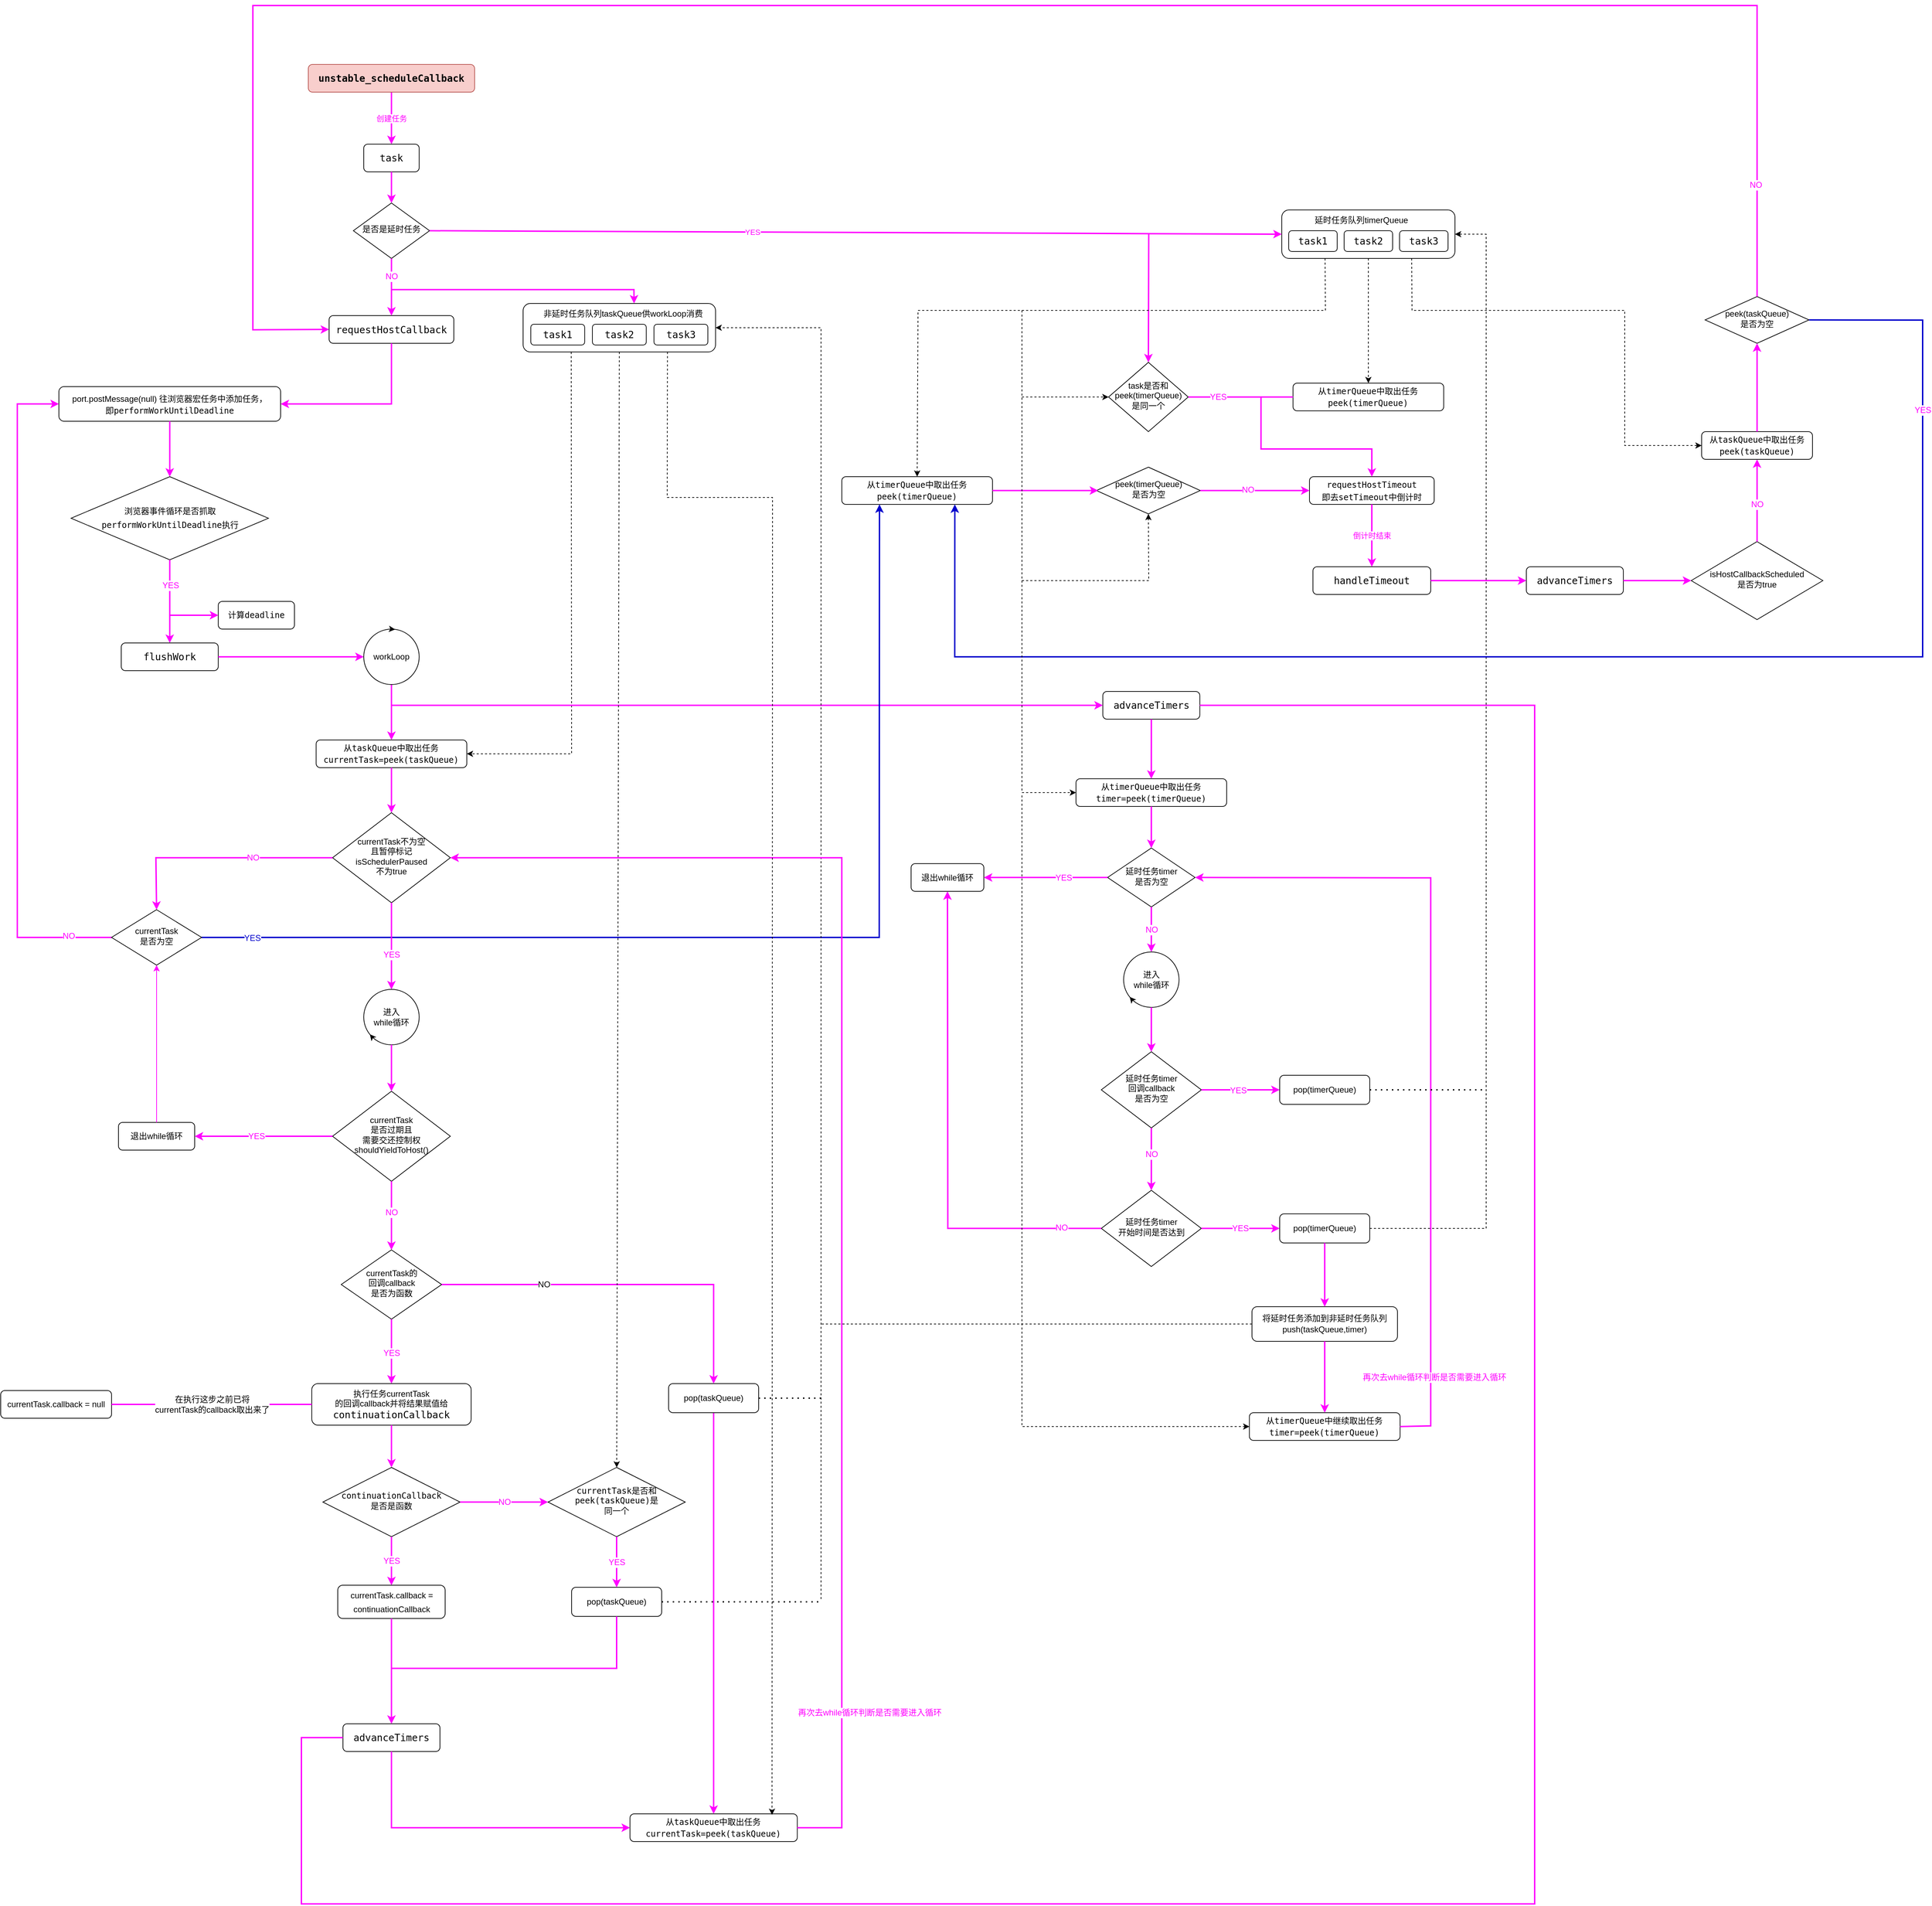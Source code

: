 <mxfile version="20.6.2" type="device"><diagram id="C5RBs43oDa-KdzZeNtuy" name="Page-1"><mxGraphModel dx="5154" dy="3150" grid="1" gridSize="10" guides="1" tooltips="1" connect="1" arrows="1" fold="1" page="1" pageScale="1" pageWidth="827" pageHeight="1169" math="0" shadow="0"><root><mxCell id="WIyWlLk6GJQsqaUBKTNV-0"/><mxCell id="WIyWlLk6GJQsqaUBKTNV-1" parent="WIyWlLk6GJQsqaUBKTNV-0"/><mxCell id="WIyWlLk6GJQsqaUBKTNV-10" value="是否是延时任务" style="rhombus;whiteSpace=wrap;html=1;shadow=0;fontFamily=Helvetica;fontSize=12;align=center;strokeWidth=1;spacing=6;spacingTop=-4;" parent="WIyWlLk6GJQsqaUBKTNV-1" vertex="1"><mxGeometry x="325.01" y="745" width="110" height="80" as="geometry"/></mxCell><mxCell id="zMowGz9FpIgbvpDsVQIG-3" value="&lt;font color=&quot;#ff00ff&quot;&gt;创建任务&lt;/font&gt;" style="endArrow=classic;html=1;rounded=0;fontColor=#000000;exitX=0.5;exitY=1;exitDx=0;exitDy=0;entryX=0.5;entryY=0;entryDx=0;entryDy=0;strokeColor=#FF00FF;strokeWidth=2;" edge="1" parent="WIyWlLk6GJQsqaUBKTNV-1" source="zMowGz9FpIgbvpDsVQIG-0" target="zMowGz9FpIgbvpDsVQIG-32"><mxGeometry width="50" height="50" relative="1" as="geometry"><mxPoint x="390" y="490" as="sourcePoint"/><mxPoint x="350" y="670" as="targetPoint"/></mxGeometry></mxCell><mxCell id="zMowGz9FpIgbvpDsVQIG-4" value="" style="endArrow=classic;html=1;rounded=0;fontColor=#000000;entryX=0.559;entryY=0;entryDx=0;entryDy=0;entryPerimeter=0;strokeColor=#FF00FF;strokeWidth=2;" edge="1" parent="WIyWlLk6GJQsqaUBKTNV-1" target="zMowGz9FpIgbvpDsVQIG-11"><mxGeometry width="50" height="50" relative="1" as="geometry"><mxPoint x="380" y="870" as="sourcePoint"/><mxPoint x="545" y="820" as="targetPoint"/><Array as="points"><mxPoint x="730" y="870"/></Array></mxGeometry></mxCell><mxCell id="zMowGz9FpIgbvpDsVQIG-13" value="" style="group" vertex="1" connectable="0" parent="WIyWlLk6GJQsqaUBKTNV-1"><mxGeometry x="570" y="890" width="300" height="70" as="geometry"/></mxCell><mxCell id="zMowGz9FpIgbvpDsVQIG-10" value="" style="rounded=1;whiteSpace=wrap;html=1;labelBackgroundColor=none;fontColor=#000000;" vertex="1" parent="zMowGz9FpIgbvpDsVQIG-13"><mxGeometry width="277.778" height="70" as="geometry"/></mxCell><mxCell id="zMowGz9FpIgbvpDsVQIG-6" value="&lt;pre style=&quot;font-family: &amp;quot;JetBrains Mono&amp;quot;, monospace; font-size: 10.5pt;&quot;&gt;task1&lt;/pre&gt;" style="rounded=1;whiteSpace=wrap;html=1;" vertex="1" parent="zMowGz9FpIgbvpDsVQIG-13"><mxGeometry x="11.111" y="30" width="77.778" height="30" as="geometry"/></mxCell><mxCell id="zMowGz9FpIgbvpDsVQIG-8" value="&lt;pre style=&quot;font-family: &amp;quot;JetBrains Mono&amp;quot;, monospace; font-size: 10.5pt;&quot;&gt;task2&lt;/pre&gt;" style="rounded=1;whiteSpace=wrap;html=1;" vertex="1" parent="zMowGz9FpIgbvpDsVQIG-13"><mxGeometry x="100.0" y="30" width="77.778" height="30" as="geometry"/></mxCell><mxCell id="zMowGz9FpIgbvpDsVQIG-9" value="&lt;pre style=&quot;font-family: &amp;quot;JetBrains Mono&amp;quot;, monospace; font-size: 10.5pt;&quot;&gt;task3&lt;/pre&gt;" style="rounded=1;whiteSpace=wrap;html=1;" vertex="1" parent="zMowGz9FpIgbvpDsVQIG-13"><mxGeometry x="188.889" y="30" width="77.778" height="30" as="geometry"/></mxCell><mxCell id="zMowGz9FpIgbvpDsVQIG-11" value="非延时任务队列taskQueue供workLoop消费" style="text;html=1;strokeColor=none;fillColor=none;align=center;verticalAlign=middle;whiteSpace=wrap;rounded=0;labelBackgroundColor=none;fontColor=#000000;" vertex="1" parent="zMowGz9FpIgbvpDsVQIG-13"><mxGeometry x="11.111" width="266.667" height="30" as="geometry"/></mxCell><mxCell id="zMowGz9FpIgbvpDsVQIG-14" value="" style="group" vertex="1" connectable="0" parent="WIyWlLk6GJQsqaUBKTNV-1"><mxGeometry x="1665" y="755" width="250" height="70" as="geometry"/></mxCell><mxCell id="zMowGz9FpIgbvpDsVQIG-15" value="" style="rounded=1;whiteSpace=wrap;html=1;labelBackgroundColor=none;fontColor=#000000;" vertex="1" parent="zMowGz9FpIgbvpDsVQIG-14"><mxGeometry width="250" height="70" as="geometry"/></mxCell><mxCell id="zMowGz9FpIgbvpDsVQIG-16" value="&lt;pre style=&quot;font-family: &amp;quot;JetBrains Mono&amp;quot;, monospace; font-size: 10.5pt;&quot;&gt;task1&lt;/pre&gt;" style="rounded=1;whiteSpace=wrap;html=1;" vertex="1" parent="zMowGz9FpIgbvpDsVQIG-14"><mxGeometry x="10" y="30" width="70" height="30" as="geometry"/></mxCell><mxCell id="zMowGz9FpIgbvpDsVQIG-17" value="&lt;pre style=&quot;font-family: &amp;quot;JetBrains Mono&amp;quot;, monospace; font-size: 10.5pt;&quot;&gt;task2&lt;/pre&gt;" style="rounded=1;whiteSpace=wrap;html=1;" vertex="1" parent="zMowGz9FpIgbvpDsVQIG-14"><mxGeometry x="90" y="30" width="70" height="30" as="geometry"/></mxCell><mxCell id="zMowGz9FpIgbvpDsVQIG-18" value="&lt;pre style=&quot;font-family: &amp;quot;JetBrains Mono&amp;quot;, monospace; font-size: 10.5pt;&quot;&gt;task3&lt;/pre&gt;" style="rounded=1;whiteSpace=wrap;html=1;" vertex="1" parent="zMowGz9FpIgbvpDsVQIG-14"><mxGeometry x="170" y="30" width="70" height="30" as="geometry"/></mxCell><mxCell id="zMowGz9FpIgbvpDsVQIG-19" value="延时任务队列timerQueue" style="text;html=1;strokeColor=none;fillColor=none;align=center;verticalAlign=middle;whiteSpace=wrap;rounded=0;labelBackgroundColor=none;fontColor=#000000;" vertex="1" parent="zMowGz9FpIgbvpDsVQIG-14"><mxGeometry x="30" width="170" height="30" as="geometry"/></mxCell><mxCell id="zMowGz9FpIgbvpDsVQIG-20" value="" style="endArrow=classic;html=1;rounded=0;fontColor=#000000;exitX=1;exitY=0.5;exitDx=0;exitDy=0;entryX=0;entryY=0.5;entryDx=0;entryDy=0;strokeColor=#FF00FF;strokeWidth=2;" edge="1" parent="WIyWlLk6GJQsqaUBKTNV-1" source="WIyWlLk6GJQsqaUBKTNV-10" target="zMowGz9FpIgbvpDsVQIG-15"><mxGeometry width="50" height="50" relative="1" as="geometry"><mxPoint x="640" y="630" as="sourcePoint"/><mxPoint x="690" y="580" as="targetPoint"/></mxGeometry></mxCell><mxCell id="zMowGz9FpIgbvpDsVQIG-21" value="&lt;font color=&quot;#ff00ff&quot;&gt;YES&lt;/font&gt;" style="edgeLabel;html=1;align=center;verticalAlign=middle;resizable=0;points=[];fontColor=#000000;" vertex="1" connectable="0" parent="zMowGz9FpIgbvpDsVQIG-20"><mxGeometry x="-0.16" y="-3" relative="1" as="geometry"><mxPoint x="-51" y="-3" as="offset"/></mxGeometry></mxCell><mxCell id="zMowGz9FpIgbvpDsVQIG-22" value="&lt;pre style=&quot;font-family: &amp;quot;JetBrains Mono&amp;quot;, monospace; font-size: 10.5pt;&quot;&gt;&lt;pre style=&quot;font-family: &amp;quot;JetBrains Mono&amp;quot;, monospace; font-size: 10.5pt;&quot;&gt;requestHostCallback&lt;/pre&gt;&lt;/pre&gt;" style="rounded=1;whiteSpace=wrap;html=1;" vertex="1" parent="WIyWlLk6GJQsqaUBKTNV-1"><mxGeometry x="290.01" y="907.5" width="180" height="40" as="geometry"/></mxCell><mxCell id="zMowGz9FpIgbvpDsVQIG-23" value="" style="endArrow=classic;html=1;rounded=0;fontColor=#000000;exitX=0.5;exitY=1;exitDx=0;exitDy=0;dashed=1;" edge="1" parent="WIyWlLk6GJQsqaUBKTNV-1" source="zMowGz9FpIgbvpDsVQIG-15" target="zMowGz9FpIgbvpDsVQIG-110"><mxGeometry width="50" height="50" relative="1" as="geometry"><mxPoint x="1505" y="635" as="sourcePoint"/><mxPoint x="1945" y="675" as="targetPoint"/></mxGeometry></mxCell><mxCell id="zMowGz9FpIgbvpDsVQIG-24" value="&lt;pre style=&quot;font-family: &amp;quot;JetBrains Mono&amp;quot;, monospace; line-height: 50%;&quot;&gt;&lt;pre style=&quot;font-family: &amp;quot;JetBrains Mono&amp;quot;, monospace; line-height: 50%;&quot;&gt;requestHostTimeout&lt;/pre&gt;&lt;pre style=&quot;font-family: &amp;quot;JetBrains Mono&amp;quot;, monospace; line-height: 50%;&quot;&gt;即去setTimeout中倒计时&lt;/pre&gt;&lt;/pre&gt;" style="rounded=1;whiteSpace=wrap;html=1;" vertex="1" parent="WIyWlLk6GJQsqaUBKTNV-1"><mxGeometry x="1705" y="1140" width="180" height="40" as="geometry"/></mxCell><mxCell id="zMowGz9FpIgbvpDsVQIG-26" value="&lt;font color=&quot;#ff00ff&quot;&gt;倒计时结束&lt;/font&gt;" style="endArrow=classic;html=1;rounded=0;fontColor=#000000;exitX=0.5;exitY=1;exitDx=0;exitDy=0;strokeWidth=2;strokeColor=#FF00FF;" edge="1" parent="WIyWlLk6GJQsqaUBKTNV-1" source="zMowGz9FpIgbvpDsVQIG-24" target="zMowGz9FpIgbvpDsVQIG-28"><mxGeometry width="50" height="50" relative="1" as="geometry"><mxPoint x="1775" y="655" as="sourcePoint"/><mxPoint x="1800" y="885" as="targetPoint"/></mxGeometry></mxCell><mxCell id="zMowGz9FpIgbvpDsVQIG-28" value="&lt;pre style=&quot;font-family: &amp;quot;JetBrains Mono&amp;quot;, monospace; font-size: 10.5pt;&quot;&gt;&lt;pre style=&quot;font-family: &amp;quot;JetBrains Mono&amp;quot;, monospace; font-size: 10.5pt;&quot;&gt;handleTimeout&lt;/pre&gt;&lt;/pre&gt;" style="rounded=1;whiteSpace=wrap;html=1;" vertex="1" parent="WIyWlLk6GJQsqaUBKTNV-1"><mxGeometry x="1710" y="1270" width="170" height="40" as="geometry"/></mxCell><mxCell id="zMowGz9FpIgbvpDsVQIG-32" value="&lt;pre style=&quot;font-family: &amp;quot;JetBrains Mono&amp;quot;, monospace; font-size: 10.5pt;&quot;&gt;task&lt;/pre&gt;" style="rounded=1;whiteSpace=wrap;html=1;" vertex="1" parent="WIyWlLk6GJQsqaUBKTNV-1"><mxGeometry x="340" y="660" width="80" height="40" as="geometry"/></mxCell><mxCell id="zMowGz9FpIgbvpDsVQIG-33" value="" style="endArrow=classic;html=1;rounded=0;fontColor=#000000;exitX=0.5;exitY=1;exitDx=0;exitDy=0;entryX=0.5;entryY=0;entryDx=0;entryDy=0;strokeColor=#FF00FF;strokeWidth=2;" edge="1" parent="WIyWlLk6GJQsqaUBKTNV-1" source="zMowGz9FpIgbvpDsVQIG-32" target="WIyWlLk6GJQsqaUBKTNV-10"><mxGeometry width="50" height="50" relative="1" as="geometry"><mxPoint x="460" y="750" as="sourcePoint"/><mxPoint x="510" y="700" as="targetPoint"/></mxGeometry></mxCell><mxCell id="zMowGz9FpIgbvpDsVQIG-35" value="" style="endArrow=classic;html=1;rounded=0;fontColor=#000000;exitX=0.5;exitY=1;exitDx=0;exitDy=0;entryX=0.5;entryY=0;entryDx=0;entryDy=0;strokeColor=#FF00FF;strokeWidth=2;" edge="1" parent="WIyWlLk6GJQsqaUBKTNV-1" source="WIyWlLk6GJQsqaUBKTNV-10" target="zMowGz9FpIgbvpDsVQIG-22"><mxGeometry width="50" height="50" relative="1" as="geometry"><mxPoint x="380" y="870" as="sourcePoint"/><mxPoint x="30" y="825" as="targetPoint"/><Array as="points"/></mxGeometry></mxCell><mxCell id="zMowGz9FpIgbvpDsVQIG-274" value="&lt;font color=&quot;#ff00ff&quot;&gt;NO&lt;/font&gt;" style="edgeLabel;html=1;align=center;verticalAlign=middle;resizable=0;points=[];fontSize=12;fontColor=#000000;" vertex="1" connectable="0" parent="zMowGz9FpIgbvpDsVQIG-35"><mxGeometry x="-0.242" relative="1" as="geometry"><mxPoint y="-6" as="offset"/></mxGeometry></mxCell><mxCell id="zMowGz9FpIgbvpDsVQIG-47" value="" style="endArrow=classic;html=1;rounded=0;fontColor=#000000;exitX=0.5;exitY=1;exitDx=0;exitDy=0;entryX=1;entryY=0.5;entryDx=0;entryDy=0;strokeColor=#FF00FF;strokeWidth=2;" edge="1" parent="WIyWlLk6GJQsqaUBKTNV-1" source="zMowGz9FpIgbvpDsVQIG-22" target="zMowGz9FpIgbvpDsVQIG-78"><mxGeometry width="50" height="50" relative="1" as="geometry"><mxPoint x="400" y="840" as="sourcePoint"/><mxPoint x="60" y="1000" as="targetPoint"/><Array as="points"><mxPoint x="380" y="1035"/></Array></mxGeometry></mxCell><mxCell id="zMowGz9FpIgbvpDsVQIG-49" value="&lt;pre style=&quot;font-family: &amp;quot;JetBrains Mono&amp;quot;, monospace; line-height: 60%;&quot;&gt;&lt;pre style=&quot;font-family: &amp;quot;JetBrains Mono&amp;quot;, monospace; line-height: 60%;&quot;&gt;浏览器事件循环是否抓取&lt;/pre&gt;&lt;pre style=&quot;font-family: &amp;quot;JetBrains Mono&amp;quot;, monospace; line-height: 60%;&quot;&gt;&lt;span style=&quot;background-color: rgb(255, 255, 255);&quot;&gt;performWorkUntilDeadline执行&lt;/span&gt;&lt;/pre&gt;&lt;/pre&gt;" style="rhombus;whiteSpace=wrap;html=1;labelBackgroundColor=none;fontSize=12;fontColor=#000000;" vertex="1" parent="WIyWlLk6GJQsqaUBKTNV-1"><mxGeometry x="-82.5" y="1140" width="285" height="120" as="geometry"/></mxCell><mxCell id="zMowGz9FpIgbvpDsVQIG-50" value="" style="endArrow=classic;html=1;rounded=0;fontSize=12;fontColor=#000000;exitX=0.5;exitY=1;exitDx=0;exitDy=0;entryX=0.5;entryY=0;entryDx=0;entryDy=0;strokeColor=#FF00FF;strokeWidth=2;" edge="1" parent="WIyWlLk6GJQsqaUBKTNV-1" source="zMowGz9FpIgbvpDsVQIG-49" target="zMowGz9FpIgbvpDsVQIG-52"><mxGeometry width="50" height="50" relative="1" as="geometry"><mxPoint x="400" y="950" as="sourcePoint"/><mxPoint x="60" y="1240" as="targetPoint"/></mxGeometry></mxCell><mxCell id="zMowGz9FpIgbvpDsVQIG-51" value="&lt;font color=&quot;#ff00ff&quot;&gt;YES&lt;/font&gt;" style="edgeLabel;html=1;align=center;verticalAlign=middle;resizable=0;points=[];fontSize=12;fontColor=#000000;" vertex="1" connectable="0" parent="zMowGz9FpIgbvpDsVQIG-50"><mxGeometry x="-0.164" y="1" relative="1" as="geometry"><mxPoint y="-13" as="offset"/></mxGeometry></mxCell><mxCell id="zMowGz9FpIgbvpDsVQIG-52" value="&lt;pre style=&quot;font-family: &amp;quot;JetBrains Mono&amp;quot;, monospace; font-size: 10.5pt;&quot;&gt;&lt;pre style=&quot;font-family: &amp;quot;JetBrains Mono&amp;quot;, monospace; font-size: 10.5pt;&quot;&gt;flushWork&lt;/pre&gt;&lt;/pre&gt;" style="rounded=1;whiteSpace=wrap;html=1;" vertex="1" parent="WIyWlLk6GJQsqaUBKTNV-1"><mxGeometry x="-10" y="1380" width="140" height="40" as="geometry"/></mxCell><mxCell id="zMowGz9FpIgbvpDsVQIG-64" value="" style="endArrow=classic;html=1;rounded=1;fontSize=12;fontColor=#000000;exitX=1;exitY=0.5;exitDx=0;exitDy=0;entryX=0;entryY=0.5;entryDx=0;entryDy=0;strokeColor=#FF00FF;strokeWidth=2;" edge="1" parent="WIyWlLk6GJQsqaUBKTNV-1" source="zMowGz9FpIgbvpDsVQIG-52" target="zMowGz9FpIgbvpDsVQIG-142"><mxGeometry width="50" height="50" relative="1" as="geometry"><mxPoint x="400" y="1240" as="sourcePoint"/><mxPoint x="310" y="1400" as="targetPoint"/></mxGeometry></mxCell><mxCell id="zMowGz9FpIgbvpDsVQIG-65" value="" style="endArrow=classic;html=1;rounded=0;fontSize=12;fontColor=#000000;exitX=0.25;exitY=1;exitDx=0;exitDy=0;dashed=1;entryX=1;entryY=0.5;entryDx=0;entryDy=0;" edge="1" parent="WIyWlLk6GJQsqaUBKTNV-1" source="zMowGz9FpIgbvpDsVQIG-10" target="zMowGz9FpIgbvpDsVQIG-107"><mxGeometry width="50" height="50" relative="1" as="geometry"><mxPoint x="400" y="1240" as="sourcePoint"/><mxPoint x="380" y="1380" as="targetPoint"/><Array as="points"><mxPoint x="640" y="1540"/></Array></mxGeometry></mxCell><mxCell id="zMowGz9FpIgbvpDsVQIG-74" value="&lt;pre style=&quot;font-family: &amp;quot;JetBrains Mono&amp;quot;, monospace; font-size: 10.5pt;&quot;&gt;&lt;pre style=&quot;font-family: &amp;quot;JetBrains Mono&amp;quot;, monospace; font-size: 10.5pt;&quot;&gt;&lt;pre style=&quot;font-family: &amp;quot;JetBrains Mono&amp;quot;, monospace; font-size: 10.5pt;&quot;&gt;advanceTimers&lt;/pre&gt;&lt;/pre&gt;&lt;/pre&gt;" style="rounded=1;whiteSpace=wrap;html=1;" vertex="1" parent="WIyWlLk6GJQsqaUBKTNV-1"><mxGeometry x="1406.74" y="1450" width="140" height="40" as="geometry"/></mxCell><mxCell id="zMowGz9FpIgbvpDsVQIG-75" value="" style="endArrow=classic;html=1;rounded=0;fontSize=12;fontColor=#000000;entryX=0;entryY=0.5;entryDx=0;entryDy=0;strokeColor=#FF00FF;strokeWidth=2;" edge="1" parent="WIyWlLk6GJQsqaUBKTNV-1" target="zMowGz9FpIgbvpDsVQIG-74"><mxGeometry width="50" height="50" relative="1" as="geometry"><mxPoint x="380" y="1470" as="sourcePoint"/><mxPoint x="450" y="1090" as="targetPoint"/><Array as="points"><mxPoint x="560" y="1470"/></Array></mxGeometry></mxCell><mxCell id="zMowGz9FpIgbvpDsVQIG-78" value="&lt;pre style=&quot;font-family: &amp;quot;JetBrains Mono&amp;quot;, monospace; font-size: 10.5pt;&quot;&gt;&lt;pre style=&quot;font-family: &amp;quot;JetBrains Mono&amp;quot;, monospace; font-size: 10.5pt;&quot;&gt;&lt;span style=&quot;font-family: Helvetica; font-size: 12px;&quot;&gt;port.postMessage(null) 往浏览器宏任务中添加任务，&lt;br&gt;即&lt;/span&gt;&lt;span style=&quot;font-size: 12px; background-color: rgb(255, 255, 255);&quot;&gt;performWorkUntilDeadline&lt;/span&gt;&lt;br&gt;&lt;/pre&gt;&lt;/pre&gt;" style="rounded=1;whiteSpace=wrap;html=1;" vertex="1" parent="WIyWlLk6GJQsqaUBKTNV-1"><mxGeometry x="-100" y="1010" width="320" height="50" as="geometry"/></mxCell><mxCell id="zMowGz9FpIgbvpDsVQIG-79" value="" style="endArrow=classic;html=1;rounded=0;fontSize=12;fontColor=#000000;exitX=0.5;exitY=1;exitDx=0;exitDy=0;strokeColor=#FF00FF;strokeWidth=2;" edge="1" parent="WIyWlLk6GJQsqaUBKTNV-1" source="zMowGz9FpIgbvpDsVQIG-78" target="zMowGz9FpIgbvpDsVQIG-49"><mxGeometry width="50" height="50" relative="1" as="geometry"><mxPoint x="400" y="1210" as="sourcePoint"/><mxPoint x="450" y="1160" as="targetPoint"/></mxGeometry></mxCell><mxCell id="zMowGz9FpIgbvpDsVQIG-84" value="&lt;span style=&quot;background-color: rgb(255, 255, 255);&quot;&gt;currentTask&lt;br&gt;&lt;/span&gt;是否过期且&lt;br&gt;需要交还控制权&lt;br&gt;shouldYieldToHost()" style="rhombus;whiteSpace=wrap;html=1;shadow=0;fontFamily=Helvetica;fontSize=12;align=center;strokeWidth=1;spacing=6;spacingTop=-4;" vertex="1" parent="WIyWlLk6GJQsqaUBKTNV-1"><mxGeometry x="295" y="2027" width="170" height="130" as="geometry"/></mxCell><mxCell id="zMowGz9FpIgbvpDsVQIG-87" value="&lt;span style=&quot;background-color: rgb(255, 255, 255);&quot;&gt;currentTask的&lt;br&gt;&lt;/span&gt;回调callback&lt;br&gt;是否为函数" style="rhombus;whiteSpace=wrap;html=1;shadow=0;fontFamily=Helvetica;fontSize=12;align=center;strokeWidth=1;spacing=6;spacingTop=-4;" vertex="1" parent="WIyWlLk6GJQsqaUBKTNV-1"><mxGeometry x="307.5" y="2256" width="145" height="100" as="geometry"/></mxCell><mxCell id="zMowGz9FpIgbvpDsVQIG-88" value="&lt;font color=&quot;#ff00ff&quot;&gt;YES&lt;/font&gt;" style="endArrow=classic;html=1;rounded=0;fontSize=12;fontColor=#000000;exitX=0.5;exitY=1;exitDx=0;exitDy=0;entryX=0.5;entryY=0;entryDx=0;entryDy=0;strokeColor=#FF00FF;strokeWidth=2;" edge="1" parent="WIyWlLk6GJQsqaUBKTNV-1" source="zMowGz9FpIgbvpDsVQIG-87" target="zMowGz9FpIgbvpDsVQIG-89"><mxGeometry x="0.048" width="50" height="50" relative="1" as="geometry"><mxPoint x="400" y="2085" as="sourcePoint"/><mxPoint x="379.8" y="2420.0" as="targetPoint"/><mxPoint as="offset"/></mxGeometry></mxCell><mxCell id="zMowGz9FpIgbvpDsVQIG-89" value="执行任务&lt;span style=&quot;background-color: rgb(255, 255, 255);&quot;&gt;currentTask&lt;/span&gt;&lt;br&gt;的回调callback并将结果赋值给&lt;span style=&quot;font-family: &amp;quot;JetBrains Mono&amp;quot;, monospace; font-size: 14px;&quot;&gt;continuationCallback&lt;/span&gt;" style="rounded=1;whiteSpace=wrap;html=1;" vertex="1" parent="WIyWlLk6GJQsqaUBKTNV-1"><mxGeometry x="265" y="2449" width="230" height="60" as="geometry"/></mxCell><mxCell id="zMowGz9FpIgbvpDsVQIG-91" value="&lt;span style=&quot;background-color: rgb(255, 255, 255);&quot;&gt;currentTask&lt;/span&gt;.callback = null" style="rounded=1;whiteSpace=wrap;html=1;" vertex="1" parent="WIyWlLk6GJQsqaUBKTNV-1"><mxGeometry x="-184" y="2459" width="160" height="40" as="geometry"/></mxCell><mxCell id="zMowGz9FpIgbvpDsVQIG-92" value="&lt;pre style=&quot;font-family: &amp;quot;JetBrains Mono&amp;quot;, monospace;&quot;&gt;&lt;pre style=&quot;font-family: &amp;quot;JetBrains Mono&amp;quot;, monospace;&quot;&gt;&lt;font style=&quot;font-size: 12px;&quot;&gt;计算deadline&lt;/font&gt;&lt;/pre&gt;&lt;/pre&gt;" style="rounded=1;whiteSpace=wrap;html=1;" vertex="1" parent="WIyWlLk6GJQsqaUBKTNV-1"><mxGeometry x="130" y="1320" width="110" height="40" as="geometry"/></mxCell><mxCell id="zMowGz9FpIgbvpDsVQIG-93" value="" style="endArrow=classic;html=1;rounded=0;fontSize=12;fontColor=#000000;entryX=0;entryY=0.5;entryDx=0;entryDy=0;strokeColor=#FF00FF;strokeWidth=2;" edge="1" parent="WIyWlLk6GJQsqaUBKTNV-1" target="zMowGz9FpIgbvpDsVQIG-92"><mxGeometry width="50" height="50" relative="1" as="geometry"><mxPoint x="60" y="1340" as="sourcePoint"/><mxPoint x="160" y="1420" as="targetPoint"/></mxGeometry></mxCell><mxCell id="zMowGz9FpIgbvpDsVQIG-94" value="&lt;span style=&quot;font-family: &amp;quot;JetBrains Mono&amp;quot;, monospace;&quot;&gt;continuationCallback&lt;br&gt;是否是函数&lt;br&gt;&lt;/span&gt;" style="rhombus;whiteSpace=wrap;html=1;shadow=0;fontFamily=Helvetica;fontSize=12;align=center;strokeWidth=1;spacing=6;spacingTop=-4;" vertex="1" parent="WIyWlLk6GJQsqaUBKTNV-1"><mxGeometry x="280.95" y="2570" width="198.12" height="100" as="geometry"/></mxCell><mxCell id="zMowGz9FpIgbvpDsVQIG-95" value="" style="endArrow=classic;html=1;rounded=0;fontSize=12;fontColor=#000000;exitX=0.5;exitY=1;exitDx=0;exitDy=0;strokeColor=#FF00FF;strokeWidth=2;" edge="1" parent="WIyWlLk6GJQsqaUBKTNV-1" source="zMowGz9FpIgbvpDsVQIG-89"><mxGeometry width="50" height="50" relative="1" as="geometry"><mxPoint x="440" y="2565" as="sourcePoint"/><mxPoint x="380" y="2570" as="targetPoint"/></mxGeometry></mxCell><mxCell id="zMowGz9FpIgbvpDsVQIG-96" value="&lt;font color=&quot;#ff00ff&quot;&gt;YES&lt;/font&gt;" style="endArrow=classic;html=1;rounded=0;fontSize=12;fontColor=#000000;exitX=0.5;exitY=1;exitDx=0;exitDy=0;strokeColor=#FF00FF;strokeWidth=2;" edge="1" parent="WIyWlLk6GJQsqaUBKTNV-1" source="zMowGz9FpIgbvpDsVQIG-94" target="zMowGz9FpIgbvpDsVQIG-98"><mxGeometry width="50" height="50" relative="1" as="geometry"><mxPoint x="440" y="2575" as="sourcePoint"/><mxPoint x="380.01" y="2725" as="targetPoint"/></mxGeometry></mxCell><mxCell id="zMowGz9FpIgbvpDsVQIG-98" value="&lt;pre style=&quot;font-family: &amp;quot;JetBrains Mono&amp;quot;, monospace; font-size: 10.5pt;&quot;&gt;&lt;pre style=&quot;font-family: &amp;quot;JetBrains Mono&amp;quot;, monospace; font-size: 10.5pt; line-height: 30%;&quot;&gt;&lt;pre style=&quot;font-family: &amp;quot;JetBrains Mono&amp;quot;, monospace; font-size: 10.5pt; line-height: 30%;&quot;&gt;&lt;span style=&quot;font-family: Helvetica; font-size: 12px; background-color: rgb(255, 255, 255);&quot;&gt;currentTask&lt;/span&gt;&lt;span style=&quot;font-family: Helvetica; font-size: 12px;&quot;&gt;.callback =&lt;/span&gt;&lt;/pre&gt;&lt;pre style=&quot;font-family: &amp;quot;JetBrains Mono&amp;quot;, monospace; font-size: 10.5pt; line-height: 30%;&quot;&gt;&lt;span style=&quot;font-family: Helvetica; font-size: 12px;&quot;&gt;continuationCallback&lt;/span&gt;&lt;/pre&gt;&lt;/pre&gt;&lt;/pre&gt;" style="rounded=1;whiteSpace=wrap;html=1;" vertex="1" parent="WIyWlLk6GJQsqaUBKTNV-1"><mxGeometry x="302.5" y="2740" width="155" height="48" as="geometry"/></mxCell><mxCell id="zMowGz9FpIgbvpDsVQIG-102" value="" style="endArrow=classic;html=1;rounded=0;fontSize=12;fontColor=#000000;entryX=0;entryY=0.5;entryDx=0;entryDy=0;exitX=0;exitY=0.5;exitDx=0;exitDy=0;strokeColor=#FF00FF;strokeWidth=2;" edge="1" parent="WIyWlLk6GJQsqaUBKTNV-1" source="zMowGz9FpIgbvpDsVQIG-137" target="zMowGz9FpIgbvpDsVQIG-78"><mxGeometry width="50" height="50" relative="1" as="geometry"><mxPoint x="-50" y="1760" as="sourcePoint"/><mxPoint x="-160" y="970" as="targetPoint"/><Array as="points"><mxPoint x="-160" y="1805"/><mxPoint x="-160" y="1035"/></Array></mxGeometry></mxCell><mxCell id="zMowGz9FpIgbvpDsVQIG-140" value="&lt;font color=&quot;#ff00ff&quot;&gt;NO&lt;/font&gt;" style="edgeLabel;html=1;align=center;verticalAlign=middle;resizable=0;points=[];fontSize=12;fontColor=#000000;" vertex="1" connectable="0" parent="zMowGz9FpIgbvpDsVQIG-102"><mxGeometry x="-0.87" y="-2" relative="1" as="geometry"><mxPoint x="1" as="offset"/></mxGeometry></mxCell><mxCell id="zMowGz9FpIgbvpDsVQIG-107" value="&lt;pre style=&quot;font-family: &amp;quot;JetBrains Mono&amp;quot;, monospace; line-height: 40%;&quot;&gt;&lt;pre style=&quot;font-family: &amp;quot;JetBrains Mono&amp;quot;, monospace; line-height: 40%;&quot;&gt;&lt;font style=&quot;font-size: 12px;&quot;&gt;从taskQueue中取出任务&lt;/font&gt;&lt;/pre&gt;&lt;pre style=&quot;font-family: &amp;quot;JetBrains Mono&amp;quot;, monospace; line-height: 40%;&quot;&gt;&lt;font style=&quot;font-size: 12px;&quot;&gt;currentTask=&lt;/font&gt;peek(taskQueue)&lt;/pre&gt;&lt;/pre&gt;" style="rounded=1;whiteSpace=wrap;html=1;" vertex="1" parent="WIyWlLk6GJQsqaUBKTNV-1"><mxGeometry x="271.27" y="1520" width="217.49" height="40" as="geometry"/></mxCell><mxCell id="zMowGz9FpIgbvpDsVQIG-108" value="" style="endArrow=classic;html=1;rounded=0;fontSize=12;fontColor=#000000;entryX=0.5;entryY=0;entryDx=0;entryDy=0;exitX=0.5;exitY=1;exitDx=0;exitDy=0;strokeColor=#FF00FF;strokeWidth=2;" edge="1" parent="WIyWlLk6GJQsqaUBKTNV-1" source="zMowGz9FpIgbvpDsVQIG-142" target="zMowGz9FpIgbvpDsVQIG-107"><mxGeometry width="50" height="50" relative="1" as="geometry"><mxPoint x="380" y="1420" as="sourcePoint"/><mxPoint x="460" y="1280" as="targetPoint"/></mxGeometry></mxCell><mxCell id="zMowGz9FpIgbvpDsVQIG-109" value="" style="endArrow=classic;html=1;rounded=0;fontSize=12;fontColor=#000000;exitX=0.5;exitY=1;exitDx=0;exitDy=0;entryX=0.5;entryY=0;entryDx=0;entryDy=0;strokeColor=#FF00FF;strokeWidth=2;" edge="1" parent="WIyWlLk6GJQsqaUBKTNV-1" source="zMowGz9FpIgbvpDsVQIG-107" target="zMowGz9FpIgbvpDsVQIG-128"><mxGeometry width="50" height="50" relative="1" as="geometry"><mxPoint x="410" y="1480" as="sourcePoint"/><mxPoint x="380.01" y="1600" as="targetPoint"/></mxGeometry></mxCell><mxCell id="zMowGz9FpIgbvpDsVQIG-110" value="&lt;pre style=&quot;font-family: &amp;quot;JetBrains Mono&amp;quot;, monospace; line-height: 40%;&quot;&gt;&lt;pre style=&quot;font-family: &amp;quot;JetBrains Mono&amp;quot;, monospace; line-height: 40%;&quot;&gt;&lt;font style=&quot;font-size: 12px;&quot;&gt;从timerQueue中取出任务&lt;/font&gt;&lt;/pre&gt;&lt;pre style=&quot;font-family: &amp;quot;JetBrains Mono&amp;quot;, monospace; line-height: 40%;&quot;&gt;peek(timerQueue)&lt;/pre&gt;&lt;/pre&gt;" style="rounded=1;whiteSpace=wrap;html=1;" vertex="1" parent="WIyWlLk6GJQsqaUBKTNV-1"><mxGeometry x="1681.25" y="1005" width="217.49" height="40" as="geometry"/></mxCell><mxCell id="zMowGz9FpIgbvpDsVQIG-114" value="" style="endArrow=classic;html=1;rounded=0;fontSize=12;fontColor=#000000;entryX=0.5;entryY=0;entryDx=0;entryDy=0;strokeColor=#FF00FF;strokeWidth=2;" edge="1" parent="WIyWlLk6GJQsqaUBKTNV-1" target="zMowGz9FpIgbvpDsVQIG-116"><mxGeometry width="50" height="50" relative="1" as="geometry"><mxPoint x="1473" y="790" as="sourcePoint"/><mxPoint x="1165" y="990" as="targetPoint"/></mxGeometry></mxCell><mxCell id="zMowGz9FpIgbvpDsVQIG-116" value="task是否和peek(timerQueue)&lt;br&gt;是同一个" style="rhombus;whiteSpace=wrap;html=1;shadow=0;fontFamily=Helvetica;fontSize=12;align=center;strokeWidth=1;spacing=6;spacingTop=-4;" vertex="1" parent="WIyWlLk6GJQsqaUBKTNV-1"><mxGeometry x="1415" y="975" width="115" height="100" as="geometry"/></mxCell><mxCell id="zMowGz9FpIgbvpDsVQIG-118" value="" style="endArrow=none;html=1;rounded=0;fontSize=12;fontColor=#000000;exitX=1;exitY=0.5;exitDx=0;exitDy=0;entryX=0;entryY=0.5;entryDx=0;entryDy=0;strokeWidth=2;strokeColor=#FF00FF;" edge="1" parent="WIyWlLk6GJQsqaUBKTNV-1" source="zMowGz9FpIgbvpDsVQIG-116" target="zMowGz9FpIgbvpDsVQIG-110"><mxGeometry width="50" height="50" relative="1" as="geometry"><mxPoint x="1015" y="1145" as="sourcePoint"/><mxPoint x="1065" y="1095" as="targetPoint"/></mxGeometry></mxCell><mxCell id="zMowGz9FpIgbvpDsVQIG-119" value="" style="endArrow=classic;html=1;rounded=0;fontSize=12;fontColor=#000000;entryX=0.5;entryY=0;entryDx=0;entryDy=0;strokeWidth=2;strokeColor=#FF00FF;" edge="1" parent="WIyWlLk6GJQsqaUBKTNV-1" target="zMowGz9FpIgbvpDsVQIG-24"><mxGeometry width="50" height="50" relative="1" as="geometry"><mxPoint x="1635" y="1025" as="sourcePoint"/><mxPoint x="1576" y="1185" as="targetPoint"/><Array as="points"><mxPoint x="1635" y="1100"/><mxPoint x="1795" y="1100"/></Array></mxGeometry></mxCell><mxCell id="zMowGz9FpIgbvpDsVQIG-120" value="&lt;font color=&quot;#ff00ff&quot;&gt;YES&lt;/font&gt;" style="edgeLabel;html=1;align=center;verticalAlign=middle;resizable=0;points=[];fontSize=12;fontColor=#000000;" vertex="1" connectable="0" parent="zMowGz9FpIgbvpDsVQIG-119"><mxGeometry x="0.069" y="2" relative="1" as="geometry"><mxPoint x="-134" y="-73" as="offset"/></mxGeometry></mxCell><mxCell id="zMowGz9FpIgbvpDsVQIG-123" value="&lt;pre style=&quot;font-family: &amp;quot;JetBrains Mono&amp;quot;, monospace; line-height: 40%;&quot;&gt;&lt;pre style=&quot;font-family: &amp;quot;JetBrains Mono&amp;quot;, monospace; line-height: 40%;&quot;&gt;&lt;font style=&quot;font-size: 12px;&quot;&gt;从timerQueue中取出任务&lt;/font&gt;&lt;/pre&gt;&lt;pre style=&quot;font-family: &amp;quot;JetBrains Mono&amp;quot;, monospace; line-height: 40%;&quot;&gt;peek(timerQueue)&lt;/pre&gt;&lt;/pre&gt;" style="rounded=1;whiteSpace=wrap;html=1;" vertex="1" parent="WIyWlLk6GJQsqaUBKTNV-1"><mxGeometry x="1030" y="1140" width="217.49" height="40" as="geometry"/></mxCell><mxCell id="zMowGz9FpIgbvpDsVQIG-124" value="" style="endArrow=classic;html=1;rounded=0;fontSize=12;fontColor=#000000;exitX=1;exitY=0.5;exitDx=0;exitDy=0;entryX=0;entryY=0.5;entryDx=0;entryDy=0;" edge="1" parent="WIyWlLk6GJQsqaUBKTNV-1" target="zMowGz9FpIgbvpDsVQIG-267"><mxGeometry width="50" height="50" relative="1" as="geometry"><mxPoint x="1423.49" y="1160" as="sourcePoint"/><mxPoint x="1065" y="1135" as="targetPoint"/></mxGeometry></mxCell><mxCell id="zMowGz9FpIgbvpDsVQIG-125" value="" style="endArrow=classic;html=1;rounded=0;fontSize=12;fontColor=#000000;dashed=1;exitX=0.25;exitY=1;exitDx=0;exitDy=0;entryX=0.5;entryY=0;entryDx=0;entryDy=0;" edge="1" parent="WIyWlLk6GJQsqaUBKTNV-1" source="zMowGz9FpIgbvpDsVQIG-15" target="zMowGz9FpIgbvpDsVQIG-123"><mxGeometry width="50" height="50" relative="1" as="geometry"><mxPoint x="1730" y="790" as="sourcePoint"/><mxPoint x="1730" y="1020" as="targetPoint"/><Array as="points"><mxPoint x="1728" y="900"/><mxPoint x="1140" y="900"/></Array></mxGeometry></mxCell><mxCell id="zMowGz9FpIgbvpDsVQIG-126" value="" style="endArrow=classic;html=1;rounded=0;fontSize=12;fontColor=#000000;entryX=0.25;entryY=1;entryDx=0;entryDy=0;exitX=1;exitY=0.5;exitDx=0;exitDy=0;strokeColor=#0000CC;strokeWidth=2;" edge="1" parent="WIyWlLk6GJQsqaUBKTNV-1" source="zMowGz9FpIgbvpDsVQIG-137" target="zMowGz9FpIgbvpDsVQIG-123"><mxGeometry width="50" height="50" relative="1" as="geometry"><mxPoint x="560" y="1830" as="sourcePoint"/><mxPoint x="460" y="1310" as="targetPoint"/><Array as="points"><mxPoint x="1084" y="1805"/></Array></mxGeometry></mxCell><mxCell id="zMowGz9FpIgbvpDsVQIG-127" value="&lt;font color=&quot;#0000cc&quot;&gt;YES&lt;/font&gt;" style="edgeLabel;html=1;align=center;verticalAlign=middle;resizable=0;points=[];fontSize=12;fontColor=#000000;" vertex="1" connectable="0" parent="zMowGz9FpIgbvpDsVQIG-126"><mxGeometry x="-0.303" y="-2" relative="1" as="geometry"><mxPoint x="-486" y="-1" as="offset"/></mxGeometry></mxCell><mxCell id="zMowGz9FpIgbvpDsVQIG-128" value="currentTask不为空&lt;br&gt;且暂停标记isSchedulerPaused&lt;br&gt;不为true" style="rhombus;whiteSpace=wrap;html=1;shadow=0;fontFamily=Helvetica;fontSize=12;align=center;strokeWidth=1;spacing=6;spacingTop=-4;" vertex="1" parent="WIyWlLk6GJQsqaUBKTNV-1"><mxGeometry x="295" y="1625" width="170" height="130" as="geometry"/></mxCell><mxCell id="zMowGz9FpIgbvpDsVQIG-134" value="&lt;font color=&quot;#ff00ff&quot;&gt;YES&lt;/font&gt;" style="endArrow=classic;html=1;rounded=0;fontSize=12;fontColor=#000000;exitX=0.5;exitY=1;exitDx=0;exitDy=0;entryX=0.5;entryY=0;entryDx=0;entryDy=0;strokeColor=#FF00FF;strokeWidth=2;" edge="1" parent="WIyWlLk6GJQsqaUBKTNV-1" source="zMowGz9FpIgbvpDsVQIG-128" target="zMowGz9FpIgbvpDsVQIG-153"><mxGeometry x="0.2" width="50" height="50" relative="1" as="geometry"><mxPoint x="410" y="1790" as="sourcePoint"/><mxPoint x="380" y="1890" as="targetPoint"/><mxPoint as="offset"/></mxGeometry></mxCell><mxCell id="zMowGz9FpIgbvpDsVQIG-137" value="currentTask&lt;br&gt;是否为空" style="rhombus;whiteSpace=wrap;html=1;shadow=0;fontFamily=Helvetica;fontSize=12;align=center;strokeWidth=1;spacing=6;spacingTop=-4;" vertex="1" parent="WIyWlLk6GJQsqaUBKTNV-1"><mxGeometry x="-24" y="1765" width="130" height="80" as="geometry"/></mxCell><mxCell id="zMowGz9FpIgbvpDsVQIG-138" value="" style="endArrow=classic;html=1;rounded=0;fontSize=12;fontColor=#000000;exitX=0;exitY=0.5;exitDx=0;exitDy=0;entryX=0.5;entryY=0;entryDx=0;entryDy=0;strokeColor=#FF00FF;strokeWidth=2;" edge="1" parent="WIyWlLk6GJQsqaUBKTNV-1" source="zMowGz9FpIgbvpDsVQIG-128" target="zMowGz9FpIgbvpDsVQIG-137"><mxGeometry width="50" height="50" relative="1" as="geometry"><mxPoint x="400" y="1750" as="sourcePoint"/><mxPoint x="60" y="1890" as="targetPoint"/><Array as="points"><mxPoint x="40" y="1690"/></Array></mxGeometry></mxCell><mxCell id="zMowGz9FpIgbvpDsVQIG-139" value="&lt;font color=&quot;#ff00ff&quot;&gt;NO&lt;/font&gt;" style="edgeLabel;html=1;align=center;verticalAlign=middle;resizable=0;points=[];fontSize=12;fontColor=#000000;" vertex="1" connectable="0" parent="zMowGz9FpIgbvpDsVQIG-138"><mxGeometry x="-0.443" y="-1" relative="1" as="geometry"><mxPoint x="-23" y="1" as="offset"/></mxGeometry></mxCell><mxCell id="zMowGz9FpIgbvpDsVQIG-141" value="NO" style="endArrow=classic;html=1;rounded=0;strokeColor=#FF00FF;fontSize=12;fontColor=#FF00FF;exitX=0.5;exitY=1;exitDx=0;exitDy=0;strokeWidth=2;" edge="1" parent="WIyWlLk6GJQsqaUBKTNV-1" source="zMowGz9FpIgbvpDsVQIG-84" target="zMowGz9FpIgbvpDsVQIG-87"><mxGeometry x="-0.096" width="50" height="50" relative="1" as="geometry"><mxPoint x="360" y="2407" as="sourcePoint"/><mxPoint x="380" y="2230" as="targetPoint"/><mxPoint as="offset"/></mxGeometry></mxCell><mxCell id="zMowGz9FpIgbvpDsVQIG-151" value="" style="group" vertex="1" connectable="0" parent="WIyWlLk6GJQsqaUBKTNV-1"><mxGeometry x="340" y="1360" width="80" height="80" as="geometry"/></mxCell><mxCell id="zMowGz9FpIgbvpDsVQIG-142" value="workLoop" style="ellipse;whiteSpace=wrap;html=1;aspect=fixed;labelBackgroundColor=none;fontSize=12;fontColor=#000000;" vertex="1" parent="zMowGz9FpIgbvpDsVQIG-151"><mxGeometry width="80" height="80" as="geometry"/></mxCell><mxCell id="zMowGz9FpIgbvpDsVQIG-150" value="" style="endArrow=classic;html=1;rounded=0;strokeColor=#000000;fontSize=12;fontColor=#000000;exitX=0.5;exitY=0;exitDx=0;exitDy=0;entryX=0.567;entryY=0.006;entryDx=0;entryDy=0;entryPerimeter=0;" edge="1" parent="zMowGz9FpIgbvpDsVQIG-151" source="zMowGz9FpIgbvpDsVQIG-142" target="zMowGz9FpIgbvpDsVQIG-142"><mxGeometry width="50" height="50" relative="1" as="geometry"><mxPoint x="9.86" y="74" as="sourcePoint"/><mxPoint x="9.86" y="64" as="targetPoint"/><Array as="points"/></mxGeometry></mxCell><mxCell id="zMowGz9FpIgbvpDsVQIG-152" value="" style="group" vertex="1" connectable="0" parent="WIyWlLk6GJQsqaUBKTNV-1"><mxGeometry x="340" y="1880" width="80" height="80" as="geometry"/></mxCell><mxCell id="zMowGz9FpIgbvpDsVQIG-153" value="进入&lt;br&gt;while循环" style="ellipse;whiteSpace=wrap;html=1;aspect=fixed;labelBackgroundColor=none;fontSize=12;fontColor=#000000;" vertex="1" parent="zMowGz9FpIgbvpDsVQIG-152"><mxGeometry width="80" height="80" as="geometry"/></mxCell><mxCell id="zMowGz9FpIgbvpDsVQIG-154" value="" style="endArrow=classic;html=1;rounded=0;strokeColor=#000000;fontSize=12;fontColor=#000000;exitX=0;exitY=1;exitDx=0;exitDy=0;entryX=0.11;entryY=0.81;entryDx=0;entryDy=0;entryPerimeter=0;" edge="1" parent="zMowGz9FpIgbvpDsVQIG-152" source="zMowGz9FpIgbvpDsVQIG-153" target="zMowGz9FpIgbvpDsVQIG-153"><mxGeometry width="50" height="50" relative="1" as="geometry"><mxPoint x="9.86" y="74" as="sourcePoint"/><mxPoint x="9.86" y="64" as="targetPoint"/><Array as="points"/></mxGeometry></mxCell><mxCell id="zMowGz9FpIgbvpDsVQIG-155" value="" style="endArrow=classic;html=1;rounded=0;strokeColor=#FF00FF;fontSize=12;fontColor=#000000;exitX=0.5;exitY=1;exitDx=0;exitDy=0;entryX=0.5;entryY=0;entryDx=0;entryDy=0;strokeWidth=2;" edge="1" parent="WIyWlLk6GJQsqaUBKTNV-1" source="zMowGz9FpIgbvpDsVQIG-153" target="zMowGz9FpIgbvpDsVQIG-84"><mxGeometry width="50" height="50" relative="1" as="geometry"><mxPoint x="410" y="2180" as="sourcePoint"/><mxPoint x="380" y="2000" as="targetPoint"/></mxGeometry></mxCell><mxCell id="zMowGz9FpIgbvpDsVQIG-156" value="&lt;pre style=&quot;font-family: &amp;quot;JetBrains Mono&amp;quot;, monospace; line-height: 40%;&quot;&gt;&lt;pre style=&quot;font-family: &amp;quot;JetBrains Mono&amp;quot;, monospace; line-height: 40%;&quot;&gt;&lt;font style=&quot;font-size: 12px;&quot;&gt;从taskQueue中取出任务&lt;/font&gt;&lt;/pre&gt;&lt;pre style=&quot;font-family: &amp;quot;JetBrains Mono&amp;quot;, monospace; line-height: 40%;&quot;&gt;&lt;font style=&quot;font-size: 12px;&quot;&gt;currentTask=&lt;/font&gt;peek(taskQueue)&lt;/pre&gt;&lt;/pre&gt;" style="rounded=1;whiteSpace=wrap;html=1;" vertex="1" parent="WIyWlLk6GJQsqaUBKTNV-1"><mxGeometry x="724.28" y="3070" width="241.44" height="40" as="geometry"/></mxCell><mxCell id="zMowGz9FpIgbvpDsVQIG-159" value="&lt;font color=&quot;#ff00ff&quot;&gt;NO&lt;/font&gt;" style="endArrow=classic;html=1;rounded=0;strokeColor=#FF00FF;fontSize=12;fontColor=#000000;exitX=1;exitY=0.5;exitDx=0;exitDy=0;entryX=0;entryY=0.5;entryDx=0;entryDy=0;strokeWidth=2;" edge="1" parent="WIyWlLk6GJQsqaUBKTNV-1" source="zMowGz9FpIgbvpDsVQIG-94" target="zMowGz9FpIgbvpDsVQIG-219"><mxGeometry width="50" height="50" relative="1" as="geometry"><mxPoint x="410" y="2413" as="sourcePoint"/><mxPoint x="460" y="2363" as="targetPoint"/></mxGeometry></mxCell><mxCell id="zMowGz9FpIgbvpDsVQIG-162" value="" style="endArrow=classic;html=1;rounded=0;strokeColor=#000000;fontSize=12;fontColor=#000000;entryX=1;entryY=0.5;entryDx=0;entryDy=0;dashed=1;" edge="1" parent="WIyWlLk6GJQsqaUBKTNV-1" target="zMowGz9FpIgbvpDsVQIG-10"><mxGeometry width="50" height="50" relative="1" as="geometry"><mxPoint x="1000" y="2760" as="sourcePoint"/><mxPoint x="715" y="910" as="targetPoint"/><Array as="points"><mxPoint x="1000" y="925"/></Array></mxGeometry></mxCell><mxCell id="zMowGz9FpIgbvpDsVQIG-164" value="" style="endArrow=classic;html=1;rounded=0;strokeColor=#FF00FF;fontSize=12;fontColor=#000000;exitX=0.5;exitY=1;exitDx=0;exitDy=0;strokeWidth=2;" edge="1" parent="WIyWlLk6GJQsqaUBKTNV-1" source="zMowGz9FpIgbvpDsVQIG-221" target="zMowGz9FpIgbvpDsVQIG-156"><mxGeometry width="50" height="50" relative="1" as="geometry"><mxPoint x="576.75" y="2878.05" as="sourcePoint"/><mxPoint x="760" y="2790" as="targetPoint"/></mxGeometry></mxCell><mxCell id="zMowGz9FpIgbvpDsVQIG-176" value="" style="endArrow=classic;html=1;rounded=0;strokeColor=#FF00FF;fontSize=12;fontColor=#000000;entryX=1;entryY=0.5;entryDx=0;entryDy=0;exitX=1;exitY=0.5;exitDx=0;exitDy=0;strokeWidth=2;" edge="1" parent="WIyWlLk6GJQsqaUBKTNV-1" source="zMowGz9FpIgbvpDsVQIG-156" target="zMowGz9FpIgbvpDsVQIG-128"><mxGeometry width="50" height="50" relative="1" as="geometry"><mxPoint x="600" y="2220" as="sourcePoint"/><mxPoint x="650" y="2170" as="targetPoint"/><Array as="points"><mxPoint x="1030" y="3090"/><mxPoint x="1030" y="1690"/></Array></mxGeometry></mxCell><mxCell id="zMowGz9FpIgbvpDsVQIG-177" value="&lt;font color=&quot;#ff00ff&quot;&gt;再次去while循环判断是否需要进入循环&lt;/font&gt;" style="edgeLabel;html=1;align=center;verticalAlign=middle;resizable=0;points=[];fontSize=12;fontColor=#00CC00;" vertex="1" connectable="0" parent="zMowGz9FpIgbvpDsVQIG-176"><mxGeometry x="-0.822" y="1" relative="1" as="geometry"><mxPoint x="41" y="-50" as="offset"/></mxGeometry></mxCell><mxCell id="zMowGz9FpIgbvpDsVQIG-179" value="退出while循环" style="rounded=1;whiteSpace=wrap;html=1;shadow=0;glass=0;labelBackgroundColor=none;sketch=0;fontSize=12;fontColor=#000000;" vertex="1" parent="WIyWlLk6GJQsqaUBKTNV-1"><mxGeometry x="-14" y="2072" width="110" height="40" as="geometry"/></mxCell><mxCell id="zMowGz9FpIgbvpDsVQIG-180" value="" style="endArrow=classic;html=1;rounded=0;strokeColor=#FF00FF;fontSize=12;fontColor=#000000;exitX=0;exitY=0.5;exitDx=0;exitDy=0;entryX=1;entryY=0.5;entryDx=0;entryDy=0;strokeWidth=2;" edge="1" parent="WIyWlLk6GJQsqaUBKTNV-1" source="zMowGz9FpIgbvpDsVQIG-84" target="zMowGz9FpIgbvpDsVQIG-179"><mxGeometry width="50" height="50" relative="1" as="geometry"><mxPoint x="330" y="2010" as="sourcePoint"/><mxPoint x="380" y="1960" as="targetPoint"/></mxGeometry></mxCell><mxCell id="zMowGz9FpIgbvpDsVQIG-181" value="&lt;font color=&quot;#ff00ff&quot;&gt;YES&lt;/font&gt;" style="edgeLabel;html=1;align=center;verticalAlign=middle;resizable=0;points=[];fontSize=12;fontColor=#000000;" vertex="1" connectable="0" parent="zMowGz9FpIgbvpDsVQIG-180"><mxGeometry x="-0.225" y="1" relative="1" as="geometry"><mxPoint x="-33" y="-1" as="offset"/></mxGeometry></mxCell><mxCell id="zMowGz9FpIgbvpDsVQIG-182" value="" style="endArrow=classic;html=1;rounded=0;strokeColor=#FF00FF;fontSize=12;fontColor=#000000;exitX=0.5;exitY=0;exitDx=0;exitDy=0;entryX=0.5;entryY=1;entryDx=0;entryDy=0;" edge="1" parent="WIyWlLk6GJQsqaUBKTNV-1" source="zMowGz9FpIgbvpDsVQIG-179" target="zMowGz9FpIgbvpDsVQIG-137"><mxGeometry width="50" height="50" relative="1" as="geometry"><mxPoint x="330" y="2010" as="sourcePoint"/><mxPoint x="380" y="1960" as="targetPoint"/></mxGeometry></mxCell><mxCell id="zMowGz9FpIgbvpDsVQIG-183" value="&lt;pre style=&quot;font-family: &amp;quot;JetBrains Mono&amp;quot;, monospace; line-height: 40%;&quot;&gt;&lt;pre style=&quot;font-family: &amp;quot;JetBrains Mono&amp;quot;, monospace; line-height: 40%;&quot;&gt;&lt;font style=&quot;font-size: 12px;&quot;&gt;从timerQueue中取出任务&lt;/font&gt;&lt;/pre&gt;&lt;pre style=&quot;font-family: &amp;quot;JetBrains Mono&amp;quot;, monospace; line-height: 40%;&quot;&gt;timer=peek(timerQueue)&lt;/pre&gt;&lt;/pre&gt;" style="rounded=1;whiteSpace=wrap;html=1;" vertex="1" parent="WIyWlLk6GJQsqaUBKTNV-1"><mxGeometry x="1367.99" y="1576" width="217.49" height="40" as="geometry"/></mxCell><mxCell id="zMowGz9FpIgbvpDsVQIG-184" value="延时任务timer&lt;br&gt;是否为空" style="rhombus;whiteSpace=wrap;html=1;shadow=0;fontFamily=Helvetica;fontSize=12;align=center;strokeWidth=1;spacing=6;spacingTop=-4;" vertex="1" parent="WIyWlLk6GJQsqaUBKTNV-1"><mxGeometry x="1413.61" y="1676" width="126.26" height="85" as="geometry"/></mxCell><mxCell id="zMowGz9FpIgbvpDsVQIG-185" value="" style="endArrow=classic;html=1;rounded=0;strokeColor=#FF00FF;fontSize=12;fontColor=#000000;exitX=0.5;exitY=1;exitDx=0;exitDy=0;strokeWidth=2;" edge="1" parent="WIyWlLk6GJQsqaUBKTNV-1" source="zMowGz9FpIgbvpDsVQIG-183" target="zMowGz9FpIgbvpDsVQIG-184"><mxGeometry width="50" height="50" relative="1" as="geometry"><mxPoint x="1348" y="1896" as="sourcePoint"/><mxPoint x="1398" y="1846" as="targetPoint"/></mxGeometry></mxCell><mxCell id="zMowGz9FpIgbvpDsVQIG-186" value="&lt;font color=&quot;#ff00ff&quot;&gt;NO&lt;/font&gt;" style="endArrow=classic;html=1;rounded=0;strokeColor=#FF00FF;fontSize=12;fontColor=#000000;exitX=0.5;exitY=1;exitDx=0;exitDy=0;strokeWidth=2;" edge="1" parent="WIyWlLk6GJQsqaUBKTNV-1" source="zMowGz9FpIgbvpDsVQIG-184" target="zMowGz9FpIgbvpDsVQIG-188"><mxGeometry width="50" height="50" relative="1" as="geometry"><mxPoint x="1348" y="1926" as="sourcePoint"/><mxPoint x="1398" y="1876" as="targetPoint"/></mxGeometry></mxCell><mxCell id="zMowGz9FpIgbvpDsVQIG-187" value="" style="group" vertex="1" connectable="0" parent="WIyWlLk6GJQsqaUBKTNV-1"><mxGeometry x="1436.74" y="1826" width="80" height="80" as="geometry"/></mxCell><mxCell id="zMowGz9FpIgbvpDsVQIG-188" value="进入&lt;br&gt;while循环" style="ellipse;whiteSpace=wrap;html=1;aspect=fixed;labelBackgroundColor=none;fontSize=12;fontColor=#000000;" vertex="1" parent="zMowGz9FpIgbvpDsVQIG-187"><mxGeometry width="80" height="80" as="geometry"/></mxCell><mxCell id="zMowGz9FpIgbvpDsVQIG-189" value="" style="endArrow=classic;html=1;rounded=0;strokeColor=#000000;fontSize=12;fontColor=#000000;exitX=0;exitY=1;exitDx=0;exitDy=0;entryX=0.11;entryY=0.81;entryDx=0;entryDy=0;entryPerimeter=0;" edge="1" parent="zMowGz9FpIgbvpDsVQIG-187" source="zMowGz9FpIgbvpDsVQIG-188" target="zMowGz9FpIgbvpDsVQIG-188"><mxGeometry width="50" height="50" relative="1" as="geometry"><mxPoint x="9.86" y="74" as="sourcePoint"/><mxPoint x="9.86" y="64" as="targetPoint"/><Array as="points"/></mxGeometry></mxCell><mxCell id="zMowGz9FpIgbvpDsVQIG-190" value="延时任务timer&lt;br&gt;回调callback&lt;br&gt;是否为空" style="rhombus;whiteSpace=wrap;html=1;shadow=0;fontFamily=Helvetica;fontSize=12;align=center;strokeWidth=1;spacing=6;spacingTop=-4;" vertex="1" parent="WIyWlLk6GJQsqaUBKTNV-1"><mxGeometry x="1404.55" y="1970" width="144.39" height="110" as="geometry"/></mxCell><mxCell id="zMowGz9FpIgbvpDsVQIG-191" value="" style="endArrow=classic;html=1;rounded=0;strokeColor=#FF00FF;fontSize=12;fontColor=#000000;exitX=0.5;exitY=1;exitDx=0;exitDy=0;strokeWidth=2;" edge="1" parent="WIyWlLk6GJQsqaUBKTNV-1" source="zMowGz9FpIgbvpDsVQIG-188" target="zMowGz9FpIgbvpDsVQIG-190"><mxGeometry width="50" height="50" relative="1" as="geometry"><mxPoint x="1258" y="2026" as="sourcePoint"/><mxPoint x="1477" y="1970" as="targetPoint"/></mxGeometry></mxCell><mxCell id="zMowGz9FpIgbvpDsVQIG-192" value="" style="endArrow=classic;html=1;rounded=0;strokeColor=#FF00FF;fontSize=12;fontColor=#000000;exitX=1;exitY=0.5;exitDx=0;exitDy=0;entryX=0;entryY=0.5;entryDx=0;entryDy=0;strokeWidth=2;" edge="1" parent="WIyWlLk6GJQsqaUBKTNV-1" source="zMowGz9FpIgbvpDsVQIG-190" target="zMowGz9FpIgbvpDsVQIG-193"><mxGeometry width="50" height="50" relative="1" as="geometry"><mxPoint x="1258" y="2061" as="sourcePoint"/><mxPoint x="1608" y="2061" as="targetPoint"/></mxGeometry></mxCell><mxCell id="zMowGz9FpIgbvpDsVQIG-194" value="&lt;font color=&quot;#ff00ff&quot;&gt;YES&lt;/font&gt;" style="edgeLabel;html=1;align=center;verticalAlign=middle;resizable=0;points=[];fontSize=12;fontColor=#000000;" vertex="1" connectable="0" parent="zMowGz9FpIgbvpDsVQIG-192"><mxGeometry x="0.045" y="-1" relative="1" as="geometry"><mxPoint x="-6" as="offset"/></mxGeometry></mxCell><mxCell id="zMowGz9FpIgbvpDsVQIG-193" value="&lt;pre style=&quot;&quot;&gt;&lt;pre style=&quot;line-height: 30%;&quot;&gt;&lt;pre style=&quot;line-height: 30%;&quot;&gt;&lt;font face=&quot;Helvetica&quot;&gt;&lt;span style=&quot;background-color: rgb(255, 255, 255);&quot;&gt;pop(timerQueue)&lt;/span&gt;&lt;/font&gt;&lt;/pre&gt;&lt;/pre&gt;&lt;/pre&gt;" style="rounded=1;whiteSpace=wrap;html=1;" vertex="1" parent="WIyWlLk6GJQsqaUBKTNV-1"><mxGeometry x="1662" y="2004" width="130" height="42" as="geometry"/></mxCell><mxCell id="zMowGz9FpIgbvpDsVQIG-195" value="" style="endArrow=classic;html=1;rounded=0;strokeColor=#000000;fontSize=12;fontColor=#000000;exitX=1;exitY=0.5;exitDx=0;exitDy=0;entryX=1;entryY=0.5;entryDx=0;entryDy=0;dashed=1;" edge="1" parent="WIyWlLk6GJQsqaUBKTNV-1" source="zMowGz9FpIgbvpDsVQIG-247" target="zMowGz9FpIgbvpDsVQIG-15"><mxGeometry width="50" height="50" relative="1" as="geometry"><mxPoint x="1330" y="1380" as="sourcePoint"/><mxPoint x="1410" y="770" as="targetPoint"/><Array as="points"><mxPoint x="1960" y="2225"/><mxPoint x="1960" y="790"/></Array></mxGeometry></mxCell><mxCell id="zMowGz9FpIgbvpDsVQIG-196" value="延时任务timer&lt;br&gt;开始时间是否达到" style="rhombus;whiteSpace=wrap;html=1;shadow=0;fontFamily=Helvetica;fontSize=12;align=center;strokeWidth=1;spacing=6;spacingTop=-4;" vertex="1" parent="WIyWlLk6GJQsqaUBKTNV-1"><mxGeometry x="1404.55" y="2170" width="144.39" height="110" as="geometry"/></mxCell><mxCell id="zMowGz9FpIgbvpDsVQIG-197" value="" style="endArrow=classic;html=1;rounded=0;strokeColor=#FF00FF;fontSize=12;fontColor=#000000;exitX=0.5;exitY=1;exitDx=0;exitDy=0;entryX=0.5;entryY=0;entryDx=0;entryDy=0;strokeWidth=2;" edge="1" parent="WIyWlLk6GJQsqaUBKTNV-1" source="zMowGz9FpIgbvpDsVQIG-190" target="zMowGz9FpIgbvpDsVQIG-196"><mxGeometry width="50" height="50" relative="1" as="geometry"><mxPoint x="1308" y="2191" as="sourcePoint"/><mxPoint x="1476.745" y="2198" as="targetPoint"/></mxGeometry></mxCell><mxCell id="zMowGz9FpIgbvpDsVQIG-198" value="&lt;font color=&quot;#ff00ff&quot;&gt;NO&lt;/font&gt;" style="edgeLabel;html=1;align=center;verticalAlign=middle;resizable=0;points=[];fontSize=12;fontColor=#000000;" vertex="1" connectable="0" parent="zMowGz9FpIgbvpDsVQIG-197"><mxGeometry x="-0.186" relative="1" as="geometry"><mxPoint y="1" as="offset"/></mxGeometry></mxCell><mxCell id="zMowGz9FpIgbvpDsVQIG-201" value="&lt;pre style=&quot;&quot;&gt;&lt;pre style=&quot;line-height: 30%;&quot;&gt;&lt;pre style=&quot;line-height: 30%;&quot;&gt;&lt;font face=&quot;Helvetica&quot;&gt;&lt;span style=&quot;background-color: rgb(255, 255, 255);&quot;&gt;将延时任务添加到非延时任务队列&lt;/span&gt;&lt;/font&gt;&lt;/pre&gt;&lt;pre style=&quot;line-height: 30%;&quot;&gt;&lt;font face=&quot;Helvetica&quot;&gt;&lt;span style=&quot;background-color: rgb(255, 255, 255);&quot;&gt;push(taskQueue,timer)&lt;/span&gt;&lt;/font&gt;&lt;/pre&gt;&lt;/pre&gt;&lt;/pre&gt;" style="rounded=1;whiteSpace=wrap;html=1;" vertex="1" parent="WIyWlLk6GJQsqaUBKTNV-1"><mxGeometry x="1622" y="2338" width="210" height="50" as="geometry"/></mxCell><mxCell id="zMowGz9FpIgbvpDsVQIG-203" value="" style="endArrow=none;html=1;rounded=0;strokeColor=#000000;fontSize=12;fontColor=#000000;exitX=0;exitY=0.5;exitDx=0;exitDy=0;dashed=1;" edge="1" parent="WIyWlLk6GJQsqaUBKTNV-1" source="zMowGz9FpIgbvpDsVQIG-201"><mxGeometry width="50" height="50" relative="1" as="geometry"><mxPoint x="1130" y="2150" as="sourcePoint"/><mxPoint x="1000" y="2363" as="targetPoint"/></mxGeometry></mxCell><mxCell id="zMowGz9FpIgbvpDsVQIG-206" value="&lt;pre style=&quot;font-family: &amp;quot;JetBrains Mono&amp;quot;, monospace; line-height: 40%;&quot;&gt;&lt;pre style=&quot;font-family: &amp;quot;JetBrains Mono&amp;quot;, monospace; line-height: 40%;&quot;&gt;&lt;font style=&quot;font-size: 12px;&quot;&gt;从timerQueue中继续取出任务&lt;/font&gt;&lt;/pre&gt;&lt;pre style=&quot;font-family: &amp;quot;JetBrains Mono&amp;quot;, monospace; line-height: 40%;&quot;&gt;timer=peek(timerQueue)&lt;/pre&gt;&lt;/pre&gt;" style="rounded=1;whiteSpace=wrap;html=1;" vertex="1" parent="WIyWlLk6GJQsqaUBKTNV-1"><mxGeometry x="1618.25" y="2491" width="217.49" height="40" as="geometry"/></mxCell><mxCell id="zMowGz9FpIgbvpDsVQIG-210" value="" style="endArrow=classic;html=1;rounded=0;strokeColor=#FF00FF;fontSize=12;fontColor=#000000;exitX=1;exitY=0.5;exitDx=0;exitDy=0;entryX=1;entryY=0.5;entryDx=0;entryDy=0;strokeWidth=2;" edge="1" parent="WIyWlLk6GJQsqaUBKTNV-1" source="zMowGz9FpIgbvpDsVQIG-206" target="zMowGz9FpIgbvpDsVQIG-184"><mxGeometry width="50" height="50" relative="1" as="geometry"><mxPoint x="1348" y="2206" as="sourcePoint"/><mxPoint x="1618" y="1896" as="targetPoint"/><Array as="points"><mxPoint x="1880" y="2510"/><mxPoint x="1880" y="1719"/></Array></mxGeometry></mxCell><mxCell id="zMowGz9FpIgbvpDsVQIG-252" value="&lt;font color=&quot;#ff00ff&quot;&gt;再次去while循环判断是否需要进入循环&lt;/font&gt;" style="edgeLabel;html=1;align=center;verticalAlign=middle;resizable=0;points=[];fontSize=12;fontColor=#000000;" vertex="1" connectable="0" parent="zMowGz9FpIgbvpDsVQIG-210"><mxGeometry x="-0.88" y="-1" relative="1" as="geometry"><mxPoint x="4" y="-44" as="offset"/></mxGeometry></mxCell><mxCell id="zMowGz9FpIgbvpDsVQIG-211" value="退出while循环" style="rounded=1;whiteSpace=wrap;html=1;shadow=0;glass=0;labelBackgroundColor=none;sketch=0;fontSize=12;fontColor=#000000;" vertex="1" parent="WIyWlLk6GJQsqaUBKTNV-1"><mxGeometry x="1130" y="1698.5" width="105" height="40" as="geometry"/></mxCell><mxCell id="zMowGz9FpIgbvpDsVQIG-212" value="" style="endArrow=classic;html=1;rounded=0;strokeColor=#FF00FF;fontSize=12;fontColor=#000000;exitX=0;exitY=0.5;exitDx=0;exitDy=0;entryX=0.5;entryY=1;entryDx=0;entryDy=0;strokeWidth=2;" edge="1" parent="WIyWlLk6GJQsqaUBKTNV-1" source="zMowGz9FpIgbvpDsVQIG-196" target="zMowGz9FpIgbvpDsVQIG-211"><mxGeometry width="50" height="50" relative="1" as="geometry"><mxPoint x="1404.55" y="2250" as="sourcePoint"/><mxPoint x="1287.5" y="1877" as="targetPoint"/><Array as="points"><mxPoint x="1183" y="2225"/></Array></mxGeometry></mxCell><mxCell id="zMowGz9FpIgbvpDsVQIG-284" value="&lt;font color=&quot;#ff00ff&quot;&gt;NO&lt;/font&gt;" style="edgeLabel;html=1;align=center;verticalAlign=middle;resizable=0;points=[];fontSize=12;fontColor=#000000;" vertex="1" connectable="0" parent="zMowGz9FpIgbvpDsVQIG-212"><mxGeometry x="-0.837" y="-1" relative="1" as="geometry"><mxPoint as="offset"/></mxGeometry></mxCell><mxCell id="zMowGz9FpIgbvpDsVQIG-219" value="&lt;span style=&quot;font-family: &amp;quot;JetBrains Mono&amp;quot;, monospace;&quot;&gt;currentTask是否和&lt;br&gt;peek(taskQueue)是&lt;br&gt;同一个&lt;br&gt;&lt;/span&gt;" style="rhombus;whiteSpace=wrap;html=1;shadow=0;fontFamily=Helvetica;fontSize=12;align=center;strokeWidth=1;spacing=6;spacingTop=-4;" vertex="1" parent="WIyWlLk6GJQsqaUBKTNV-1"><mxGeometry x="605.94" y="2570" width="198.12" height="100" as="geometry"/></mxCell><mxCell id="zMowGz9FpIgbvpDsVQIG-221" value="&lt;pre style=&quot;&quot;&gt;&lt;pre style=&quot;line-height: 30%;&quot;&gt;&lt;pre style=&quot;line-height: 30%;&quot;&gt;&lt;font face=&quot;Helvetica&quot;&gt;&lt;span style=&quot;background-color: rgb(255, 255, 255);&quot;&gt;pop(taskQueue)&lt;/span&gt;&lt;/font&gt;&lt;/pre&gt;&lt;/pre&gt;&lt;/pre&gt;" style="rounded=1;whiteSpace=wrap;html=1;" vertex="1" parent="WIyWlLk6GJQsqaUBKTNV-1"><mxGeometry x="780" y="2449" width="130" height="42" as="geometry"/></mxCell><mxCell id="zMowGz9FpIgbvpDsVQIG-222" value="" style="endArrow=classic;html=1;rounded=0;strokeColor=#FF00FF;fontSize=12;fontColor=#000000;exitX=1;exitY=0.5;exitDx=0;exitDy=0;strokeWidth=2;" edge="1" parent="WIyWlLk6GJQsqaUBKTNV-1" source="zMowGz9FpIgbvpDsVQIG-87" target="zMowGz9FpIgbvpDsVQIG-221"><mxGeometry width="50" height="50" relative="1" as="geometry"><mxPoint x="760" y="2720" as="sourcePoint"/><mxPoint x="810" y="2670" as="targetPoint"/><Array as="points"><mxPoint x="845" y="2306"/></Array></mxGeometry></mxCell><mxCell id="zMowGz9FpIgbvpDsVQIG-223" value="NO" style="edgeLabel;html=1;align=center;verticalAlign=middle;resizable=0;points=[];fontSize=12;fontColor=#000000;" vertex="1" connectable="0" parent="zMowGz9FpIgbvpDsVQIG-222"><mxGeometry x="0.06" y="1" relative="1" as="geometry"><mxPoint x="-137" y="1" as="offset"/></mxGeometry></mxCell><mxCell id="zMowGz9FpIgbvpDsVQIG-225" value="在执行这步之前已将&lt;br&gt;currentTask的callback取出来了" style="endArrow=none;html=1;rounded=0;strokeColor=#FF00FF;fontSize=12;fontColor=#000000;entryX=1;entryY=0.5;entryDx=0;entryDy=0;exitX=0;exitY=0.5;exitDx=0;exitDy=0;strokeWidth=2;" edge="1" parent="WIyWlLk6GJQsqaUBKTNV-1" source="zMowGz9FpIgbvpDsVQIG-89" target="zMowGz9FpIgbvpDsVQIG-91"><mxGeometry width="50" height="50" relative="1" as="geometry"><mxPoint x="260" y="2470" as="sourcePoint"/><mxPoint x="490" y="2420" as="targetPoint"/></mxGeometry></mxCell><mxCell id="zMowGz9FpIgbvpDsVQIG-232" value="&lt;pre style=&quot;&quot;&gt;&lt;pre style=&quot;line-height: 30%;&quot;&gt;&lt;pre style=&quot;line-height: 30%;&quot;&gt;&lt;font face=&quot;Helvetica&quot;&gt;&lt;span style=&quot;background-color: rgb(255, 255, 255);&quot;&gt;pop(taskQueue)&lt;/span&gt;&lt;/font&gt;&lt;/pre&gt;&lt;/pre&gt;&lt;/pre&gt;" style="rounded=1;whiteSpace=wrap;html=1;" vertex="1" parent="WIyWlLk6GJQsqaUBKTNV-1"><mxGeometry x="640" y="2743" width="130" height="42" as="geometry"/></mxCell><mxCell id="zMowGz9FpIgbvpDsVQIG-233" value="&lt;font color=&quot;#ff00ff&quot;&gt;YES&lt;/font&gt;" style="endArrow=classic;html=1;rounded=0;strokeColor=#FF00FF;fontSize=12;fontColor=#000000;exitX=0.5;exitY=1;exitDx=0;exitDy=0;entryX=0.5;entryY=0;entryDx=0;entryDy=0;strokeWidth=2;" edge="1" parent="WIyWlLk6GJQsqaUBKTNV-1" source="zMowGz9FpIgbvpDsVQIG-219" target="zMowGz9FpIgbvpDsVQIG-232"><mxGeometry width="50" height="50" relative="1" as="geometry"><mxPoint x="690" y="2470" as="sourcePoint"/><mxPoint x="740" y="2420" as="targetPoint"/></mxGeometry></mxCell><mxCell id="zMowGz9FpIgbvpDsVQIG-237" value="&lt;pre style=&quot;font-family: &amp;quot;JetBrains Mono&amp;quot;, monospace; font-size: 10.5pt;&quot;&gt;&lt;pre style=&quot;font-family: &amp;quot;JetBrains Mono&amp;quot;, monospace; font-size: 10.5pt;&quot;&gt;&lt;pre style=&quot;font-family: &amp;quot;JetBrains Mono&amp;quot;, monospace; font-size: 10.5pt;&quot;&gt;advanceTimers&lt;/pre&gt;&lt;/pre&gt;&lt;/pre&gt;" style="rounded=1;whiteSpace=wrap;html=1;" vertex="1" parent="WIyWlLk6GJQsqaUBKTNV-1"><mxGeometry x="310.0" y="2940" width="140" height="40" as="geometry"/></mxCell><mxCell id="zMowGz9FpIgbvpDsVQIG-238" value="" style="endArrow=classic;html=1;rounded=0;strokeColor=#FF00FF;fontSize=12;fontColor=#00CC00;exitX=0.5;exitY=1;exitDx=0;exitDy=0;entryX=0.5;entryY=0;entryDx=0;entryDy=0;strokeWidth=2;" edge="1" parent="WIyWlLk6GJQsqaUBKTNV-1" source="zMowGz9FpIgbvpDsVQIG-98" target="zMowGz9FpIgbvpDsVQIG-237"><mxGeometry width="50" height="50" relative="1" as="geometry"><mxPoint x="690" y="2730" as="sourcePoint"/><mxPoint x="740" y="2680" as="targetPoint"/></mxGeometry></mxCell><mxCell id="zMowGz9FpIgbvpDsVQIG-240" value="" style="endArrow=none;html=1;rounded=0;strokeColor=#FF00FF;fontSize=12;fontColor=#00CC00;exitX=0.5;exitY=1;exitDx=0;exitDy=0;strokeWidth=2;" edge="1" parent="WIyWlLk6GJQsqaUBKTNV-1" source="zMowGz9FpIgbvpDsVQIG-232"><mxGeometry width="50" height="50" relative="1" as="geometry"><mxPoint x="740" y="2850" as="sourcePoint"/><mxPoint x="380" y="2860" as="targetPoint"/><Array as="points"><mxPoint x="705" y="2860"/></Array></mxGeometry></mxCell><mxCell id="zMowGz9FpIgbvpDsVQIG-241" value="" style="endArrow=classic;html=1;rounded=0;strokeColor=#FF00FF;fontSize=12;fontColor=#00CC00;exitX=0.5;exitY=1;exitDx=0;exitDy=0;entryX=0;entryY=0.5;entryDx=0;entryDy=0;strokeWidth=2;" edge="1" parent="WIyWlLk6GJQsqaUBKTNV-1" source="zMowGz9FpIgbvpDsVQIG-237" target="zMowGz9FpIgbvpDsVQIG-156"><mxGeometry width="50" height="50" relative="1" as="geometry"><mxPoint x="920" y="2930" as="sourcePoint"/><mxPoint x="970" y="2880" as="targetPoint"/><Array as="points"><mxPoint x="380" y="3090"/></Array></mxGeometry></mxCell><mxCell id="zMowGz9FpIgbvpDsVQIG-242" value="" style="endArrow=none;html=1;rounded=0;strokeColor=#FF00FF;fontSize=12;fontColor=#00CC00;exitX=0;exitY=0.5;exitDx=0;exitDy=0;entryX=1;entryY=0.5;entryDx=0;entryDy=0;strokeWidth=2;" edge="1" parent="WIyWlLk6GJQsqaUBKTNV-1" source="zMowGz9FpIgbvpDsVQIG-237" target="zMowGz9FpIgbvpDsVQIG-74"><mxGeometry width="50" height="50" relative="1" as="geometry"><mxPoint x="920" y="2850" as="sourcePoint"/><mxPoint x="170" y="2960" as="targetPoint"/><Array as="points"><mxPoint x="250" y="2960"/><mxPoint x="250" y="3200"/><mxPoint x="2030" y="3200"/><mxPoint x="2030" y="1470"/></Array></mxGeometry></mxCell><mxCell id="zMowGz9FpIgbvpDsVQIG-243" value="" style="endArrow=none;dashed=1;html=1;dashPattern=1 3;strokeWidth=2;rounded=0;strokeColor=#000000;fontSize=12;fontColor=#00CC00;exitX=1;exitY=0.5;exitDx=0;exitDy=0;" edge="1" parent="WIyWlLk6GJQsqaUBKTNV-1" source="zMowGz9FpIgbvpDsVQIG-221"><mxGeometry width="50" height="50" relative="1" as="geometry"><mxPoint x="880" y="2540" as="sourcePoint"/><mxPoint x="1000" y="2470" as="targetPoint"/></mxGeometry></mxCell><mxCell id="zMowGz9FpIgbvpDsVQIG-244" value="" style="endArrow=none;dashed=1;html=1;dashPattern=1 3;strokeWidth=2;rounded=0;strokeColor=#000000;fontSize=12;fontColor=#00CC00;exitX=1;exitY=0.5;exitDx=0;exitDy=0;" edge="1" parent="WIyWlLk6GJQsqaUBKTNV-1" source="zMowGz9FpIgbvpDsVQIG-232"><mxGeometry width="50" height="50" relative="1" as="geometry"><mxPoint x="870" y="2710" as="sourcePoint"/><mxPoint x="1000" y="2764" as="targetPoint"/></mxGeometry></mxCell><mxCell id="zMowGz9FpIgbvpDsVQIG-245" value="" style="endArrow=classic;html=1;rounded=0;strokeColor=#FF00FF;fontSize=12;fontColor=#000000;exitX=0.5;exitY=1;exitDx=0;exitDy=0;strokeWidth=2;" edge="1" parent="WIyWlLk6GJQsqaUBKTNV-1" source="zMowGz9FpIgbvpDsVQIG-74" target="zMowGz9FpIgbvpDsVQIG-183"><mxGeometry width="50" height="50" relative="1" as="geometry"><mxPoint x="1240" y="1770" as="sourcePoint"/><mxPoint x="1290" y="1720" as="targetPoint"/></mxGeometry></mxCell><mxCell id="zMowGz9FpIgbvpDsVQIG-246" value="&lt;font color=&quot;#ff00ff&quot;&gt;YES&lt;/font&gt;" style="endArrow=classic;html=1;rounded=0;strokeColor=#FF00FF;fontSize=12;fontColor=#000000;exitX=0;exitY=0.5;exitDx=0;exitDy=0;entryX=1;entryY=0.5;entryDx=0;entryDy=0;strokeWidth=2;" edge="1" parent="WIyWlLk6GJQsqaUBKTNV-1" source="zMowGz9FpIgbvpDsVQIG-184" target="zMowGz9FpIgbvpDsVQIG-211"><mxGeometry x="-0.288" width="50" height="50" relative="1" as="geometry"><mxPoint x="1300" y="1870" as="sourcePoint"/><mxPoint x="1350" y="1820" as="targetPoint"/><mxPoint as="offset"/></mxGeometry></mxCell><mxCell id="zMowGz9FpIgbvpDsVQIG-247" value="&lt;pre style=&quot;&quot;&gt;&lt;pre style=&quot;line-height: 30%;&quot;&gt;&lt;pre style=&quot;line-height: 30%;&quot;&gt;&lt;font face=&quot;Helvetica&quot;&gt;&lt;span style=&quot;background-color: rgb(255, 255, 255);&quot;&gt;pop(timerQueue)&lt;/span&gt;&lt;/font&gt;&lt;/pre&gt;&lt;/pre&gt;&lt;/pre&gt;" style="rounded=1;whiteSpace=wrap;html=1;" vertex="1" parent="WIyWlLk6GJQsqaUBKTNV-1"><mxGeometry x="1662" y="2204" width="130" height="42" as="geometry"/></mxCell><mxCell id="zMowGz9FpIgbvpDsVQIG-248" value="&lt;font color=&quot;#ff00ff&quot;&gt;YES&lt;/font&gt;" style="endArrow=classic;html=1;rounded=0;strokeColor=#FF00FF;fontSize=12;fontColor=#000000;exitX=1;exitY=0.5;exitDx=0;exitDy=0;strokeWidth=2;" edge="1" parent="WIyWlLk6GJQsqaUBKTNV-1" source="zMowGz9FpIgbvpDsVQIG-196" target="zMowGz9FpIgbvpDsVQIG-247"><mxGeometry width="50" height="50" relative="1" as="geometry"><mxPoint x="1280" y="2060" as="sourcePoint"/><mxPoint x="1330" y="2010" as="targetPoint"/></mxGeometry></mxCell><mxCell id="zMowGz9FpIgbvpDsVQIG-249" value="" style="endArrow=none;dashed=1;html=1;dashPattern=1 3;strokeWidth=2;rounded=0;strokeColor=#000000;fontSize=12;fontColor=#000000;exitX=1;exitY=0.5;exitDx=0;exitDy=0;" edge="1" parent="WIyWlLk6GJQsqaUBKTNV-1" source="zMowGz9FpIgbvpDsVQIG-193"><mxGeometry width="50" height="50" relative="1" as="geometry"><mxPoint x="1280" y="2220" as="sourcePoint"/><mxPoint x="1960" y="2025" as="targetPoint"/></mxGeometry></mxCell><mxCell id="zMowGz9FpIgbvpDsVQIG-250" value="" style="endArrow=classic;html=1;rounded=0;strokeColor=#FF00FF;fontSize=12;fontColor=#000000;exitX=0.5;exitY=1;exitDx=0;exitDy=0;entryX=0.5;entryY=0;entryDx=0;entryDy=0;strokeWidth=2;" edge="1" parent="WIyWlLk6GJQsqaUBKTNV-1" source="zMowGz9FpIgbvpDsVQIG-247" target="zMowGz9FpIgbvpDsVQIG-201"><mxGeometry width="50" height="50" relative="1" as="geometry"><mxPoint x="1470" y="2240" as="sourcePoint"/><mxPoint x="1520" y="2190" as="targetPoint"/></mxGeometry></mxCell><mxCell id="zMowGz9FpIgbvpDsVQIG-251" value="" style="endArrow=classic;html=1;rounded=0;strokeColor=#FF00FF;fontSize=12;fontColor=#000000;exitX=0.5;exitY=1;exitDx=0;exitDy=0;entryX=0.5;entryY=0;entryDx=0;entryDy=0;strokeWidth=2;" edge="1" parent="WIyWlLk6GJQsqaUBKTNV-1" source="zMowGz9FpIgbvpDsVQIG-201" target="zMowGz9FpIgbvpDsVQIG-206"><mxGeometry width="50" height="50" relative="1" as="geometry"><mxPoint x="1470" y="2330" as="sourcePoint"/><mxPoint x="1520" y="2280" as="targetPoint"/></mxGeometry></mxCell><mxCell id="zMowGz9FpIgbvpDsVQIG-253" value="&lt;pre style=&quot;font-family: &amp;quot;JetBrains Mono&amp;quot;, monospace; font-size: 10.5pt;&quot;&gt;&lt;pre style=&quot;font-family: &amp;quot;JetBrains Mono&amp;quot;, monospace; font-size: 10.5pt;&quot;&gt;&lt;pre style=&quot;font-family: &amp;quot;JetBrains Mono&amp;quot;, monospace; font-size: 10.5pt;&quot;&gt;advanceTimers&lt;/pre&gt;&lt;/pre&gt;&lt;/pre&gt;" style="rounded=1;whiteSpace=wrap;html=1;" vertex="1" parent="WIyWlLk6GJQsqaUBKTNV-1"><mxGeometry x="2018.0" y="1270" width="140" height="40" as="geometry"/></mxCell><mxCell id="zMowGz9FpIgbvpDsVQIG-254" value="" style="endArrow=classic;html=1;rounded=0;strokeColor=#FF00FF;fontSize=12;fontColor=#000000;exitX=1;exitY=0.5;exitDx=0;exitDy=0;strokeWidth=2;" edge="1" parent="WIyWlLk6GJQsqaUBKTNV-1" source="zMowGz9FpIgbvpDsVQIG-28" target="zMowGz9FpIgbvpDsVQIG-253"><mxGeometry width="50" height="50" relative="1" as="geometry"><mxPoint x="1646" y="1220" as="sourcePoint"/><mxPoint x="1696" y="1170" as="targetPoint"/></mxGeometry></mxCell><mxCell id="zMowGz9FpIgbvpDsVQIG-255" value="isHostCallbackScheduled&lt;br&gt;是否为true" style="rhombus;whiteSpace=wrap;html=1;shadow=0;fontFamily=Helvetica;fontSize=12;align=center;strokeWidth=1;spacing=6;spacingTop=-4;" vertex="1" parent="WIyWlLk6GJQsqaUBKTNV-1"><mxGeometry x="2256" y="1233.75" width="190" height="112.5" as="geometry"/></mxCell><mxCell id="zMowGz9FpIgbvpDsVQIG-257" value="" style="endArrow=classic;html=1;rounded=0;strokeColor=#FF00FF;fontSize=12;fontColor=#000000;exitX=1;exitY=0.5;exitDx=0;exitDy=0;strokeWidth=2;" edge="1" parent="WIyWlLk6GJQsqaUBKTNV-1" source="zMowGz9FpIgbvpDsVQIG-253" target="zMowGz9FpIgbvpDsVQIG-255"><mxGeometry width="50" height="50" relative="1" as="geometry"><mxPoint x="2306" y="1430" as="sourcePoint"/><mxPoint x="2356" y="1380" as="targetPoint"/></mxGeometry></mxCell><mxCell id="zMowGz9FpIgbvpDsVQIG-258" value="" style="endArrow=classic;html=1;rounded=0;strokeColor=#FF00FF;fontSize=12;fontColor=#000000;exitX=0.5;exitY=0;exitDx=0;exitDy=0;entryX=0.5;entryY=1;entryDx=0;entryDy=0;strokeWidth=2;" edge="1" parent="WIyWlLk6GJQsqaUBKTNV-1" source="zMowGz9FpIgbvpDsVQIG-255" target="zMowGz9FpIgbvpDsVQIG-259"><mxGeometry width="50" height="50" relative="1" as="geometry"><mxPoint x="2126" y="1300" as="sourcePoint"/><mxPoint x="2176" y="1250" as="targetPoint"/></mxGeometry></mxCell><mxCell id="zMowGz9FpIgbvpDsVQIG-261" value="&lt;font color=&quot;#ff00ff&quot;&gt;NO&lt;/font&gt;" style="edgeLabel;html=1;align=center;verticalAlign=middle;resizable=0;points=[];fontSize=12;fontColor=#000000;" vertex="1" connectable="0" parent="zMowGz9FpIgbvpDsVQIG-258"><mxGeometry x="-0.073" relative="1" as="geometry"><mxPoint y="1" as="offset"/></mxGeometry></mxCell><mxCell id="zMowGz9FpIgbvpDsVQIG-259" value="&lt;pre style=&quot;font-family: &amp;quot;JetBrains Mono&amp;quot;, monospace; line-height: 40%;&quot;&gt;&lt;pre style=&quot;font-family: &amp;quot;JetBrains Mono&amp;quot;, monospace; line-height: 40%;&quot;&gt;&lt;font style=&quot;font-size: 12px;&quot;&gt;从taskQueue中取出任务&lt;/font&gt;&lt;/pre&gt;&lt;pre style=&quot;font-family: &amp;quot;JetBrains Mono&amp;quot;, monospace; line-height: 40%;&quot;&gt;peek(taskQueue)&lt;/pre&gt;&lt;/pre&gt;" style="rounded=1;whiteSpace=wrap;html=1;" vertex="1" parent="WIyWlLk6GJQsqaUBKTNV-1"><mxGeometry x="2271" y="1075" width="160" height="40" as="geometry"/></mxCell><mxCell id="zMowGz9FpIgbvpDsVQIG-262" value="peek(taskQueue)&lt;br&gt;是否为空" style="rhombus;whiteSpace=wrap;html=1;shadow=0;fontFamily=Helvetica;fontSize=12;align=center;strokeWidth=1;spacing=6;spacingTop=-4;" vertex="1" parent="WIyWlLk6GJQsqaUBKTNV-1"><mxGeometry x="2276" y="880" width="150" height="67.5" as="geometry"/></mxCell><mxCell id="zMowGz9FpIgbvpDsVQIG-263" value="" style="endArrow=classic;html=1;rounded=0;strokeColor=#FF00FF;fontSize=12;fontColor=#000000;exitX=0.5;exitY=0;exitDx=0;exitDy=0;entryX=0.5;entryY=1;entryDx=0;entryDy=0;strokeWidth=2;" edge="1" parent="WIyWlLk6GJQsqaUBKTNV-1" source="zMowGz9FpIgbvpDsVQIG-259" target="zMowGz9FpIgbvpDsVQIG-262"><mxGeometry width="50" height="50" relative="1" as="geometry"><mxPoint x="2116" y="960" as="sourcePoint"/><mxPoint x="2166" y="910" as="targetPoint"/></mxGeometry></mxCell><mxCell id="zMowGz9FpIgbvpDsVQIG-264" value="" style="endArrow=classic;html=1;rounded=0;strokeColor=#FF00FF;fontSize=12;fontColor=#000000;entryX=0;entryY=0.5;entryDx=0;entryDy=0;startArrow=none;exitX=0.5;exitY=0;exitDx=0;exitDy=0;strokeWidth=2;" edge="1" parent="WIyWlLk6GJQsqaUBKTNV-1" source="zMowGz9FpIgbvpDsVQIG-262" target="zMowGz9FpIgbvpDsVQIG-22"><mxGeometry width="50" height="50" relative="1" as="geometry"><mxPoint x="2350" y="400" as="sourcePoint"/><mxPoint x="1400" y="520" as="targetPoint"/><Array as="points"><mxPoint x="2351" y="460"/><mxPoint x="180" y="460"/><mxPoint x="180" y="928"/></Array></mxGeometry></mxCell><mxCell id="zMowGz9FpIgbvpDsVQIG-277" value="&lt;font color=&quot;#ff00ff&quot;&gt;NO&lt;/font&gt;" style="edgeLabel;html=1;align=center;verticalAlign=middle;resizable=0;points=[];fontSize=12;fontColor=#000000;" vertex="1" connectable="0" parent="zMowGz9FpIgbvpDsVQIG-264"><mxGeometry x="-0.898" y="8" relative="1" as="geometry"><mxPoint x="6" as="offset"/></mxGeometry></mxCell><mxCell id="zMowGz9FpIgbvpDsVQIG-267" value="peek(timerQueue)&lt;br&gt;是否为空" style="rhombus;whiteSpace=wrap;html=1;shadow=0;fontFamily=Helvetica;fontSize=12;align=center;strokeWidth=1;spacing=6;spacingTop=-4;" vertex="1" parent="WIyWlLk6GJQsqaUBKTNV-1"><mxGeometry x="1397.5" y="1126.25" width="150" height="67.5" as="geometry"/></mxCell><mxCell id="zMowGz9FpIgbvpDsVQIG-268" value="" style="endArrow=classic;html=1;rounded=0;strokeColor=#FF00FF;fontSize=12;fontColor=#000000;exitX=1;exitY=0.5;exitDx=0;exitDy=0;strokeWidth=2;" edge="1" parent="WIyWlLk6GJQsqaUBKTNV-1" source="zMowGz9FpIgbvpDsVQIG-267" target="zMowGz9FpIgbvpDsVQIG-24"><mxGeometry width="50" height="50" relative="1" as="geometry"><mxPoint x="1216" y="1340" as="sourcePoint"/><mxPoint x="1266" y="1290" as="targetPoint"/></mxGeometry></mxCell><mxCell id="zMowGz9FpIgbvpDsVQIG-269" value="&lt;font color=&quot;#ff00ff&quot;&gt;NO&lt;/font&gt;" style="edgeLabel;html=1;align=center;verticalAlign=middle;resizable=0;points=[];fontSize=12;fontColor=#000000;" vertex="1" connectable="0" parent="zMowGz9FpIgbvpDsVQIG-268"><mxGeometry x="-0.117" y="1" relative="1" as="geometry"><mxPoint x="-1" as="offset"/></mxGeometry></mxCell><mxCell id="zMowGz9FpIgbvpDsVQIG-270" value="" style="endArrow=classic;html=1;rounded=0;strokeColor=#0000CC;fontSize=12;fontColor=#000000;exitX=1;exitY=0.5;exitDx=0;exitDy=0;entryX=0.75;entryY=1;entryDx=0;entryDy=0;strokeWidth=2;" edge="1" parent="WIyWlLk6GJQsqaUBKTNV-1" source="zMowGz9FpIgbvpDsVQIG-262" target="zMowGz9FpIgbvpDsVQIG-123"><mxGeometry width="50" height="50" relative="1" as="geometry"><mxPoint x="1630" y="1170" as="sourcePoint"/><mxPoint x="1190" y="1220" as="targetPoint"/><Array as="points"><mxPoint x="2590" y="914"/><mxPoint x="2590" y="1400"/><mxPoint x="1193" y="1400"/></Array></mxGeometry></mxCell><mxCell id="zMowGz9FpIgbvpDsVQIG-271" value="&lt;font color=&quot;#ff00ff&quot;&gt;YES&lt;/font&gt;" style="edgeLabel;html=1;align=center;verticalAlign=middle;resizable=0;points=[];fontSize=12;fontColor=#000000;" vertex="1" connectable="0" parent="zMowGz9FpIgbvpDsVQIG-270"><mxGeometry x="-0.741" relative="1" as="geometry"><mxPoint as="offset"/></mxGeometry></mxCell><mxCell id="zMowGz9FpIgbvpDsVQIG-272" value="" style="endArrow=classic;html=1;rounded=0;strokeColor=#FF00FF;fontSize=12;fontColor=#000000;exitX=1;exitY=0.5;exitDx=0;exitDy=0;strokeWidth=2;" edge="1" parent="WIyWlLk6GJQsqaUBKTNV-1" source="zMowGz9FpIgbvpDsVQIG-123"><mxGeometry width="50" height="50" relative="1" as="geometry"><mxPoint x="1400" y="1380" as="sourcePoint"/><mxPoint x="1400" y="1160" as="targetPoint"/></mxGeometry></mxCell><mxCell id="zMowGz9FpIgbvpDsVQIG-273" value="" style="endArrow=classic;html=1;rounded=0;strokeColor=#000000;fontSize=12;fontColor=#000000;exitX=0.75;exitY=1;exitDx=0;exitDy=0;entryX=0;entryY=0.5;entryDx=0;entryDy=0;dashed=1;" edge="1" parent="WIyWlLk6GJQsqaUBKTNV-1" source="zMowGz9FpIgbvpDsVQIG-15" target="zMowGz9FpIgbvpDsVQIG-259"><mxGeometry width="50" height="50" relative="1" as="geometry"><mxPoint x="2040" y="1230" as="sourcePoint"/><mxPoint x="2090" y="1180" as="targetPoint"/><Array as="points"><mxPoint x="1853" y="900"/><mxPoint x="2160" y="900"/><mxPoint x="2160" y="1095"/></Array></mxGeometry></mxCell><mxCell id="zMowGz9FpIgbvpDsVQIG-0" value="&lt;pre style=&quot;font-family: &amp;quot;JetBrains Mono&amp;quot;, monospace; font-size: 10.5pt;&quot;&gt;&lt;b&gt;unstable_scheduleCallback&lt;/b&gt;&lt;/pre&gt;" style="rounded=1;whiteSpace=wrap;html=1;fillColor=#f8cecc;strokeColor=#b85450;" vertex="1" parent="WIyWlLk6GJQsqaUBKTNV-1"><mxGeometry x="260" y="545" width="240" height="40" as="geometry"/></mxCell><mxCell id="zMowGz9FpIgbvpDsVQIG-280" value="" style="endArrow=classic;html=1;rounded=0;dashed=1;strokeColor=#000000;fontSize=12;fontColor=#FF00FF;exitX=0.5;exitY=1;exitDx=0;exitDy=0;" edge="1" parent="WIyWlLk6GJQsqaUBKTNV-1" source="zMowGz9FpIgbvpDsVQIG-10" target="zMowGz9FpIgbvpDsVQIG-219"><mxGeometry width="50" height="50" relative="1" as="geometry"><mxPoint x="750" y="970" as="sourcePoint"/><mxPoint x="990" y="1890" as="targetPoint"/></mxGeometry></mxCell><mxCell id="zMowGz9FpIgbvpDsVQIG-281" value="" style="endArrow=classic;html=1;rounded=0;dashed=1;strokeColor=#000000;fontSize=12;fontColor=#FF00FF;exitX=0.75;exitY=1;exitDx=0;exitDy=0;entryX=0.849;entryY=0.036;entryDx=0;entryDy=0;entryPerimeter=0;" edge="1" parent="WIyWlLk6GJQsqaUBKTNV-1" source="zMowGz9FpIgbvpDsVQIG-10" target="zMowGz9FpIgbvpDsVQIG-156"><mxGeometry width="50" height="50" relative="1" as="geometry"><mxPoint x="718.889" y="970" as="sourcePoint"/><mxPoint x="715.117" y="2580.059" as="targetPoint"/><Array as="points"><mxPoint x="778" y="1170"/><mxPoint x="930" y="1170"/></Array></mxGeometry></mxCell><mxCell id="zMowGz9FpIgbvpDsVQIG-282" value="" style="endArrow=classic;html=1;rounded=0;dashed=1;strokeColor=#000000;fontSize=12;fontColor=#FF00FF;entryX=0;entryY=0.5;entryDx=0;entryDy=0;" edge="1" parent="WIyWlLk6GJQsqaUBKTNV-1" target="zMowGz9FpIgbvpDsVQIG-183"><mxGeometry width="50" height="50" relative="1" as="geometry"><mxPoint x="1290" y="900" as="sourcePoint"/><mxPoint x="1330" y="1610" as="targetPoint"/><Array as="points"><mxPoint x="1290" y="1596"/></Array></mxGeometry></mxCell><mxCell id="zMowGz9FpIgbvpDsVQIG-283" value="" style="endArrow=classic;html=1;rounded=0;dashed=1;strokeColor=#000000;fontSize=12;fontColor=#FF00FF;entryX=0;entryY=0.5;entryDx=0;entryDy=0;" edge="1" parent="WIyWlLk6GJQsqaUBKTNV-1" target="zMowGz9FpIgbvpDsVQIG-206"><mxGeometry width="50" height="50" relative="1" as="geometry"><mxPoint x="1290" y="1600" as="sourcePoint"/><mxPoint x="1310" y="2510" as="targetPoint"/><Array as="points"><mxPoint x="1290" y="2511"/></Array></mxGeometry></mxCell><mxCell id="zMowGz9FpIgbvpDsVQIG-285" value="" style="endArrow=classic;html=1;rounded=0;dashed=1;strokeColor=#000000;fontSize=12;fontColor=#000000;entryX=0;entryY=0.5;entryDx=0;entryDy=0;" edge="1" parent="WIyWlLk6GJQsqaUBKTNV-1" target="zMowGz9FpIgbvpDsVQIG-116"><mxGeometry width="50" height="50" relative="1" as="geometry"><mxPoint x="1290" y="1025" as="sourcePoint"/><mxPoint x="1510" y="1150" as="targetPoint"/></mxGeometry></mxCell><mxCell id="zMowGz9FpIgbvpDsVQIG-286" value="" style="endArrow=classic;html=1;rounded=0;dashed=1;strokeColor=#000000;fontSize=12;fontColor=#000000;entryX=0.5;entryY=1;entryDx=0;entryDy=0;" edge="1" parent="WIyWlLk6GJQsqaUBKTNV-1" target="zMowGz9FpIgbvpDsVQIG-267"><mxGeometry width="50" height="50" relative="1" as="geometry"><mxPoint x="1290" y="1290" as="sourcePoint"/><mxPoint x="1480" y="1190" as="targetPoint"/><Array as="points"><mxPoint x="1473" y="1290"/></Array></mxGeometry></mxCell></root></mxGraphModel></diagram></mxfile>